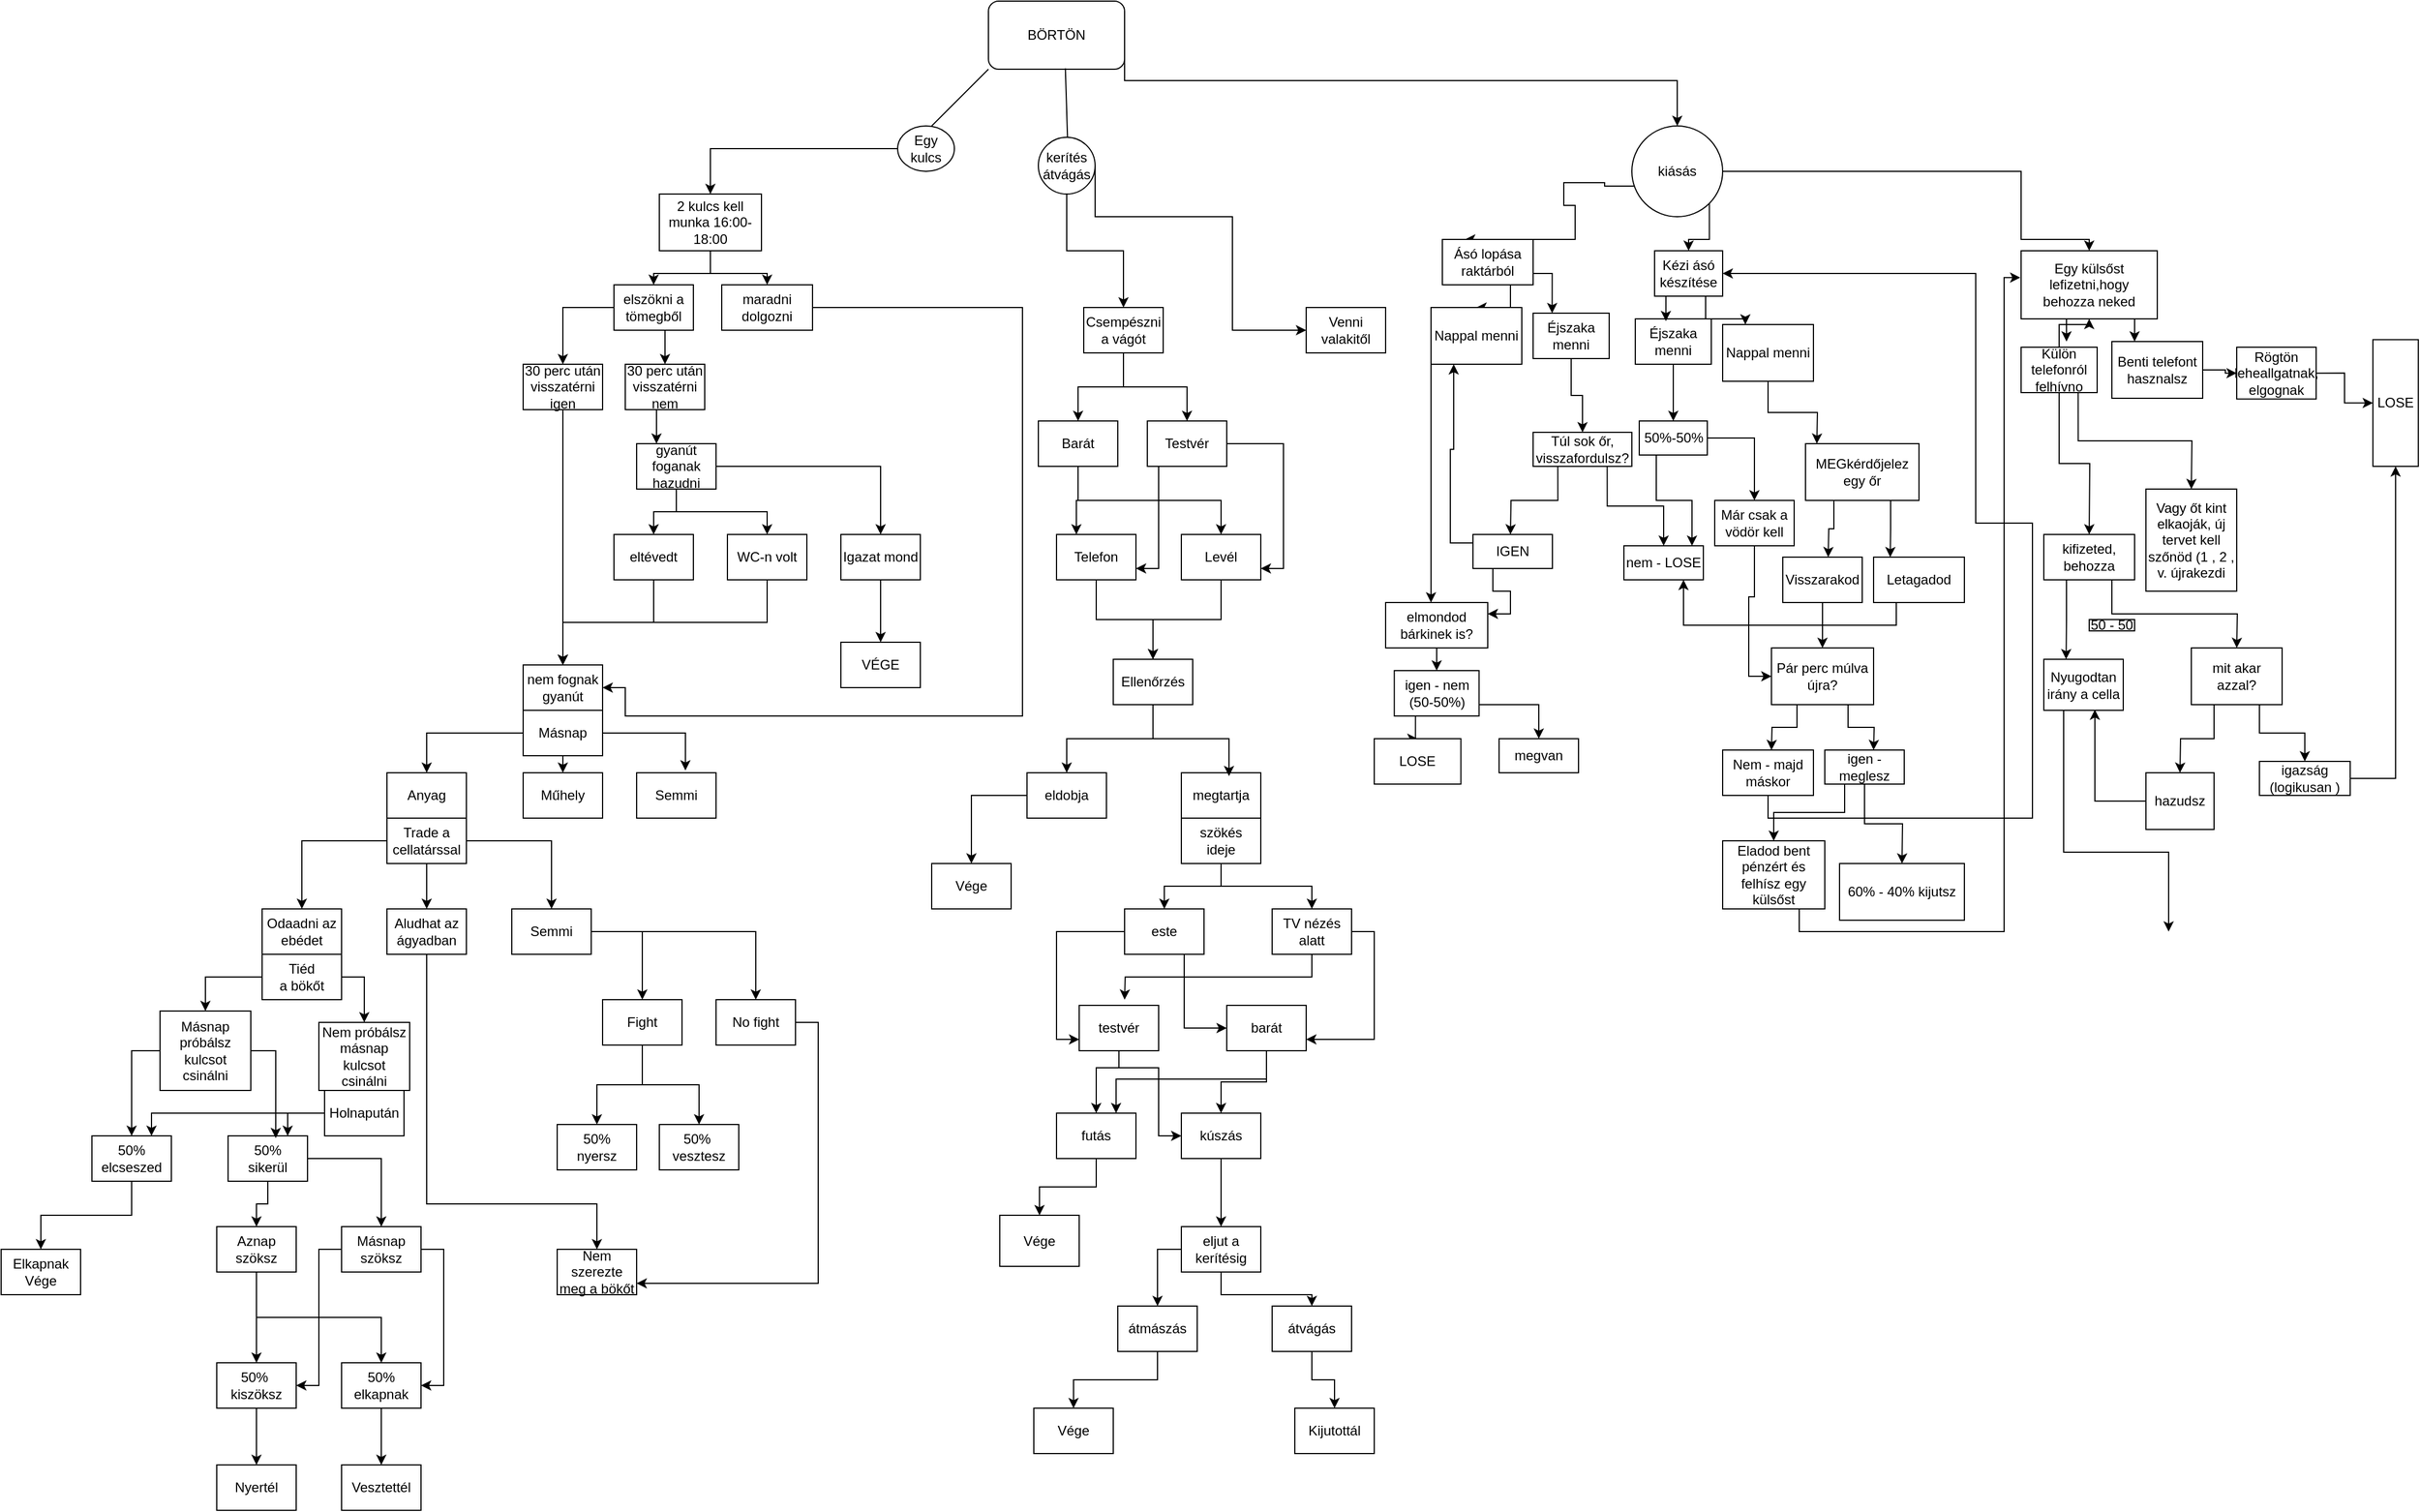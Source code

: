 <mxfile version="22.0.4" type="device">
  <diagram name="1 oldal" id="RMf6y5_obdOdZjIeBnyi">
    <mxGraphModel dx="2547" dy="707" grid="1" gridSize="10" guides="1" tooltips="1" connect="1" arrows="1" fold="1" page="1" pageScale="1" pageWidth="827" pageHeight="1169" math="0" shadow="0">
      <root>
        <mxCell id="0" />
        <mxCell id="1" parent="0" />
        <mxCell id="RZV11Bh1NO4c7f-Brt2T-11" style="edgeStyle=orthogonalEdgeStyle;rounded=0;orthogonalLoop=1;jettySize=auto;html=1;exitX=1;exitY=0.5;exitDx=0;exitDy=0;" edge="1" parent="1" target="un-u-f8fUQM7BjyOaJRZ-433">
          <mxGeometry relative="1" as="geometry">
            <mxPoint x="450" y="20" as="sourcePoint" />
            <mxPoint x="937.0" y="100.0" as="targetPoint" />
            <Array as="points">
              <mxPoint x="450" y="70" />
              <mxPoint x="937" y="70" />
            </Array>
          </mxGeometry>
        </mxCell>
        <mxCell id="un-u-f8fUQM7BjyOaJRZ-424" value="BÖRTÖN" style="rounded=1;whiteSpace=wrap;html=1;" parent="1" vertex="1">
          <mxGeometry x="330" width="120" height="60" as="geometry" />
        </mxCell>
        <mxCell id="un-u-f8fUQM7BjyOaJRZ-427" value="" style="endArrow=none;html=1;rounded=0;" parent="1" edge="1">
          <mxGeometry width="50" height="50" relative="1" as="geometry">
            <mxPoint x="280" y="110" as="sourcePoint" />
            <mxPoint x="330" y="60" as="targetPoint" />
          </mxGeometry>
        </mxCell>
        <mxCell id="ne0dGpzM1XJQtN-Q94vP-27" style="edgeStyle=orthogonalEdgeStyle;rounded=0;orthogonalLoop=1;jettySize=auto;html=1;exitX=0;exitY=0.5;exitDx=0;exitDy=0;entryX=0.5;entryY=0;entryDx=0;entryDy=0;" parent="1" source="un-u-f8fUQM7BjyOaJRZ-428" target="5e80ykowDUrw1KKTI-oJ-1" edge="1">
          <mxGeometry relative="1" as="geometry" />
        </mxCell>
        <mxCell id="un-u-f8fUQM7BjyOaJRZ-428" value="Egy kulcs" style="ellipse;whiteSpace=wrap;html=1;" parent="1" vertex="1">
          <mxGeometry x="250" y="110" width="50" height="40" as="geometry" />
        </mxCell>
        <mxCell id="un-u-f8fUQM7BjyOaJRZ-429" value="" style="endArrow=none;html=1;rounded=0;entryX=0.565;entryY=0.987;entryDx=0;entryDy=0;entryPerimeter=0;" parent="1" target="un-u-f8fUQM7BjyOaJRZ-424" edge="1">
          <mxGeometry width="50" height="50" relative="1" as="geometry">
            <mxPoint x="400" y="130" as="sourcePoint" />
            <mxPoint x="400" y="100" as="targetPoint" />
          </mxGeometry>
        </mxCell>
        <mxCell id="ne0dGpzM1XJQtN-Q94vP-72" style="edgeStyle=orthogonalEdgeStyle;rounded=0;orthogonalLoop=1;jettySize=auto;html=1;exitX=0.5;exitY=1;exitDx=0;exitDy=0;entryX=0.5;entryY=0;entryDx=0;entryDy=0;" parent="1" source="un-u-f8fUQM7BjyOaJRZ-431" target="ne0dGpzM1XJQtN-Q94vP-51" edge="1">
          <mxGeometry relative="1" as="geometry" />
        </mxCell>
        <mxCell id="ne0dGpzM1XJQtN-Q94vP-73" style="edgeStyle=orthogonalEdgeStyle;rounded=0;orthogonalLoop=1;jettySize=auto;html=1;exitX=1;exitY=0.5;exitDx=0;exitDy=0;" parent="1" source="un-u-f8fUQM7BjyOaJRZ-431" target="ne0dGpzM1XJQtN-Q94vP-50" edge="1">
          <mxGeometry relative="1" as="geometry">
            <Array as="points">
              <mxPoint x="424" y="190" />
              <mxPoint x="545" y="190" />
            </Array>
          </mxGeometry>
        </mxCell>
        <mxCell id="un-u-f8fUQM7BjyOaJRZ-431" value="kerítés&lt;br&gt;átvágás" style="ellipse;whiteSpace=wrap;html=1;aspect=fixed;" parent="1" vertex="1">
          <mxGeometry x="374" y="120" width="50" height="50" as="geometry" />
        </mxCell>
        <mxCell id="RZV11Bh1NO4c7f-Brt2T-6" style="edgeStyle=orthogonalEdgeStyle;rounded=0;orthogonalLoop=1;jettySize=auto;html=1;exitX=0;exitY=1;exitDx=0;exitDy=0;entryX=0.25;entryY=0;entryDx=0;entryDy=0;" edge="1" parent="1" source="un-u-f8fUQM7BjyOaJRZ-433" target="RZV11Bh1NO4c7f-Brt2T-1">
          <mxGeometry relative="1" as="geometry">
            <mxPoint x="847" y="180" as="targetPoint" />
            <Array as="points">
              <mxPoint x="873" y="163" />
              <mxPoint x="873" y="160" />
              <mxPoint x="837" y="160" />
              <mxPoint x="837" y="180" />
              <mxPoint x="847" y="180" />
            </Array>
          </mxGeometry>
        </mxCell>
        <mxCell id="RZV11Bh1NO4c7f-Brt2T-7" style="edgeStyle=orthogonalEdgeStyle;rounded=0;orthogonalLoop=1;jettySize=auto;html=1;exitX=1;exitY=1;exitDx=0;exitDy=0;" edge="1" parent="1" source="un-u-f8fUQM7BjyOaJRZ-433" target="RZV11Bh1NO4c7f-Brt2T-4">
          <mxGeometry relative="1" as="geometry" />
        </mxCell>
        <mxCell id="RZV11Bh1NO4c7f-Brt2T-8" style="edgeStyle=orthogonalEdgeStyle;rounded=0;orthogonalLoop=1;jettySize=auto;html=1;exitX=1;exitY=0.5;exitDx=0;exitDy=0;entryX=0.5;entryY=0;entryDx=0;entryDy=0;" edge="1" parent="1" source="un-u-f8fUQM7BjyOaJRZ-433" target="RZV11Bh1NO4c7f-Brt2T-9">
          <mxGeometry relative="1" as="geometry">
            <mxPoint x="1127.0" y="210" as="targetPoint" />
            <Array as="points">
              <mxPoint x="1240" y="150" />
              <mxPoint x="1240" y="210" />
              <mxPoint x="1300" y="210" />
            </Array>
          </mxGeometry>
        </mxCell>
        <mxCell id="un-u-f8fUQM7BjyOaJRZ-433" value="kiásás" style="ellipse;whiteSpace=wrap;html=1;aspect=fixed;" parent="1" vertex="1">
          <mxGeometry x="897" y="110" width="80" height="80" as="geometry" />
        </mxCell>
        <mxCell id="un-u-f8fUQM7BjyOaJRZ-457" value="" style="edgeStyle=orthogonalEdgeStyle;rounded=0;orthogonalLoop=1;jettySize=auto;html=1;" parent="1" edge="1">
          <mxGeometry relative="1" as="geometry">
            <mxPoint x="790" y="750.0" as="sourcePoint" />
          </mxGeometry>
        </mxCell>
        <mxCell id="ne0dGpzM1XJQtN-Q94vP-7" style="edgeStyle=orthogonalEdgeStyle;rounded=0;orthogonalLoop=1;jettySize=auto;html=1;exitX=0.5;exitY=1;exitDx=0;exitDy=0;" parent="1" source="5e80ykowDUrw1KKTI-oJ-1" target="5e80ykowDUrw1KKTI-oJ-9" edge="1">
          <mxGeometry relative="1" as="geometry" />
        </mxCell>
        <mxCell id="ne0dGpzM1XJQtN-Q94vP-8" style="edgeStyle=orthogonalEdgeStyle;rounded=0;orthogonalLoop=1;jettySize=auto;html=1;exitX=0.5;exitY=1;exitDx=0;exitDy=0;entryX=0.5;entryY=0;entryDx=0;entryDy=0;" parent="1" source="5e80ykowDUrw1KKTI-oJ-1" target="5e80ykowDUrw1KKTI-oJ-7" edge="1">
          <mxGeometry relative="1" as="geometry" />
        </mxCell>
        <mxCell id="5e80ykowDUrw1KKTI-oJ-1" value="2 kulcs kell&lt;br&gt;munka 16:00-18:00" style="rounded=0;whiteSpace=wrap;html=1;" parent="1" vertex="1">
          <mxGeometry x="40" y="170" width="90" height="50" as="geometry" />
        </mxCell>
        <mxCell id="5e80ykowDUrw1KKTI-oJ-14" style="edgeStyle=orthogonalEdgeStyle;rounded=0;orthogonalLoop=1;jettySize=auto;html=1;exitX=0.5;exitY=1;exitDx=0;exitDy=0;entryX=0.5;entryY=0;entryDx=0;entryDy=0;" parent="1" source="5e80ykowDUrw1KKTI-oJ-7" target="5e80ykowDUrw1KKTI-oJ-12" edge="1">
          <mxGeometry relative="1" as="geometry" />
        </mxCell>
        <mxCell id="ne0dGpzM1XJQtN-Q94vP-6" style="edgeStyle=orthogonalEdgeStyle;rounded=0;orthogonalLoop=1;jettySize=auto;html=1;exitX=0;exitY=0.5;exitDx=0;exitDy=0;entryX=0.5;entryY=0;entryDx=0;entryDy=0;" parent="1" source="5e80ykowDUrw1KKTI-oJ-7" target="5e80ykowDUrw1KKTI-oJ-11" edge="1">
          <mxGeometry relative="1" as="geometry" />
        </mxCell>
        <mxCell id="5e80ykowDUrw1KKTI-oJ-7" value="elszökni a tömegből" style="rounded=0;whiteSpace=wrap;html=1;" parent="1" vertex="1">
          <mxGeometry y="250" width="70" height="40" as="geometry" />
        </mxCell>
        <mxCell id="ne0dGpzM1XJQtN-Q94vP-61" style="edgeStyle=orthogonalEdgeStyle;rounded=0;orthogonalLoop=1;jettySize=auto;html=1;exitX=1;exitY=0.5;exitDx=0;exitDy=0;entryX=1;entryY=0.5;entryDx=0;entryDy=0;" parent="1" source="5e80ykowDUrw1KKTI-oJ-9" target="5e80ykowDUrw1KKTI-oJ-15" edge="1">
          <mxGeometry relative="1" as="geometry">
            <Array as="points">
              <mxPoint x="360" y="270" />
              <mxPoint x="360" y="630" />
              <mxPoint x="10" y="630" />
              <mxPoint x="10" y="605" />
            </Array>
          </mxGeometry>
        </mxCell>
        <mxCell id="5e80ykowDUrw1KKTI-oJ-9" value="maradni dolgozni" style="rounded=0;whiteSpace=wrap;html=1;" parent="1" vertex="1">
          <mxGeometry x="95" y="250" width="80" height="40" as="geometry" />
        </mxCell>
        <mxCell id="5e80ykowDUrw1KKTI-oJ-17" style="edgeStyle=orthogonalEdgeStyle;rounded=0;orthogonalLoop=1;jettySize=auto;html=1;exitX=0.5;exitY=1;exitDx=0;exitDy=0;" parent="1" source="5e80ykowDUrw1KKTI-oJ-11" target="5e80ykowDUrw1KKTI-oJ-15" edge="1">
          <mxGeometry relative="1" as="geometry" />
        </mxCell>
        <mxCell id="5e80ykowDUrw1KKTI-oJ-11" value="30 perc után visszatérni&lt;br&gt;igen" style="rounded=0;whiteSpace=wrap;html=1;" parent="1" vertex="1">
          <mxGeometry x="-80" y="320" width="70" height="40" as="geometry" />
        </mxCell>
        <mxCell id="5e80ykowDUrw1KKTI-oJ-19" style="edgeStyle=orthogonalEdgeStyle;rounded=0;orthogonalLoop=1;jettySize=auto;html=1;exitX=0.5;exitY=1;exitDx=0;exitDy=0;entryX=0.25;entryY=0;entryDx=0;entryDy=0;" parent="1" source="5e80ykowDUrw1KKTI-oJ-12" target="5e80ykowDUrw1KKTI-oJ-18" edge="1">
          <mxGeometry relative="1" as="geometry" />
        </mxCell>
        <mxCell id="5e80ykowDUrw1KKTI-oJ-12" value="30 perc után visszatérni&lt;br&gt;nem" style="rounded=0;whiteSpace=wrap;html=1;" parent="1" vertex="1">
          <mxGeometry x="10" y="320" width="70" height="40" as="geometry" />
        </mxCell>
        <mxCell id="5e80ykowDUrw1KKTI-oJ-15" value="nem fognak gyanút" style="rounded=0;whiteSpace=wrap;html=1;" parent="1" vertex="1">
          <mxGeometry x="-80" y="585" width="70" height="40" as="geometry" />
        </mxCell>
        <mxCell id="5e80ykowDUrw1KKTI-oJ-21" style="edgeStyle=orthogonalEdgeStyle;rounded=0;orthogonalLoop=1;jettySize=auto;html=1;exitX=0.5;exitY=1;exitDx=0;exitDy=0;entryX=0.5;entryY=0;entryDx=0;entryDy=0;" parent="1" source="5e80ykowDUrw1KKTI-oJ-18" target="5e80ykowDUrw1KKTI-oJ-20" edge="1">
          <mxGeometry relative="1" as="geometry" />
        </mxCell>
        <mxCell id="5e80ykowDUrw1KKTI-oJ-23" style="edgeStyle=orthogonalEdgeStyle;rounded=0;orthogonalLoop=1;jettySize=auto;html=1;exitX=0.5;exitY=1;exitDx=0;exitDy=0;entryX=0.5;entryY=0;entryDx=0;entryDy=0;" parent="1" source="5e80ykowDUrw1KKTI-oJ-18" target="5e80ykowDUrw1KKTI-oJ-22" edge="1">
          <mxGeometry relative="1" as="geometry" />
        </mxCell>
        <mxCell id="ne0dGpzM1XJQtN-Q94vP-2" style="edgeStyle=orthogonalEdgeStyle;rounded=0;orthogonalLoop=1;jettySize=auto;html=1;exitX=1;exitY=0.5;exitDx=0;exitDy=0;" parent="1" source="5e80ykowDUrw1KKTI-oJ-18" target="ne0dGpzM1XJQtN-Q94vP-1" edge="1">
          <mxGeometry relative="1" as="geometry" />
        </mxCell>
        <mxCell id="5e80ykowDUrw1KKTI-oJ-18" value="gyanút foganak&lt;br&gt;hazudni" style="rounded=0;whiteSpace=wrap;html=1;" parent="1" vertex="1">
          <mxGeometry x="20" y="390" width="70" height="40" as="geometry" />
        </mxCell>
        <mxCell id="ne0dGpzM1XJQtN-Q94vP-9" style="edgeStyle=orthogonalEdgeStyle;rounded=0;orthogonalLoop=1;jettySize=auto;html=1;exitX=0.5;exitY=1;exitDx=0;exitDy=0;entryX=0.5;entryY=0;entryDx=0;entryDy=0;" parent="1" source="5e80ykowDUrw1KKTI-oJ-20" target="5e80ykowDUrw1KKTI-oJ-15" edge="1">
          <mxGeometry relative="1" as="geometry" />
        </mxCell>
        <mxCell id="5e80ykowDUrw1KKTI-oJ-20" value="eltévedt" style="rounded=0;whiteSpace=wrap;html=1;" parent="1" vertex="1">
          <mxGeometry y="470" width="70" height="40" as="geometry" />
        </mxCell>
        <mxCell id="ne0dGpzM1XJQtN-Q94vP-10" style="edgeStyle=orthogonalEdgeStyle;rounded=0;orthogonalLoop=1;jettySize=auto;html=1;exitX=0.5;exitY=1;exitDx=0;exitDy=0;entryX=0.5;entryY=0;entryDx=0;entryDy=0;" parent="1" source="5e80ykowDUrw1KKTI-oJ-22" target="5e80ykowDUrw1KKTI-oJ-15" edge="1">
          <mxGeometry relative="1" as="geometry" />
        </mxCell>
        <mxCell id="5e80ykowDUrw1KKTI-oJ-22" value="WC-n volt" style="rounded=0;whiteSpace=wrap;html=1;" parent="1" vertex="1">
          <mxGeometry x="100" y="470" width="70" height="40" as="geometry" />
        </mxCell>
        <mxCell id="ne0dGpzM1XJQtN-Q94vP-4" style="edgeStyle=orthogonalEdgeStyle;rounded=0;orthogonalLoop=1;jettySize=auto;html=1;exitX=0.5;exitY=1;exitDx=0;exitDy=0;entryX=0.5;entryY=0;entryDx=0;entryDy=0;" parent="1" source="ne0dGpzM1XJQtN-Q94vP-1" target="ne0dGpzM1XJQtN-Q94vP-3" edge="1">
          <mxGeometry relative="1" as="geometry" />
        </mxCell>
        <mxCell id="ne0dGpzM1XJQtN-Q94vP-1" value="Igazat mond" style="rounded=0;whiteSpace=wrap;html=1;" parent="1" vertex="1">
          <mxGeometry x="200" y="470" width="70" height="40" as="geometry" />
        </mxCell>
        <mxCell id="ne0dGpzM1XJQtN-Q94vP-3" value="VÉGE" style="rounded=0;whiteSpace=wrap;html=1;" parent="1" vertex="1">
          <mxGeometry x="200" y="565" width="70" height="40" as="geometry" />
        </mxCell>
        <mxCell id="ne0dGpzM1XJQtN-Q94vP-15" style="edgeStyle=orthogonalEdgeStyle;rounded=0;orthogonalLoop=1;jettySize=auto;html=1;exitX=0.5;exitY=1;exitDx=0;exitDy=0;entryX=0.5;entryY=0;entryDx=0;entryDy=0;" parent="1" source="ne0dGpzM1XJQtN-Q94vP-11" target="ne0dGpzM1XJQtN-Q94vP-13" edge="1">
          <mxGeometry relative="1" as="geometry" />
        </mxCell>
        <mxCell id="ne0dGpzM1XJQtN-Q94vP-17" style="edgeStyle=orthogonalEdgeStyle;rounded=0;orthogonalLoop=1;jettySize=auto;html=1;exitX=0;exitY=0.5;exitDx=0;exitDy=0;entryX=0.5;entryY=0;entryDx=0;entryDy=0;" parent="1" source="ne0dGpzM1XJQtN-Q94vP-11" target="ne0dGpzM1XJQtN-Q94vP-14" edge="1">
          <mxGeometry relative="1" as="geometry" />
        </mxCell>
        <mxCell id="ne0dGpzM1XJQtN-Q94vP-11" value="Másnap" style="rounded=0;whiteSpace=wrap;html=1;" parent="1" vertex="1">
          <mxGeometry x="-80" y="625" width="70" height="40" as="geometry" />
        </mxCell>
        <mxCell id="ne0dGpzM1XJQtN-Q94vP-12" value="Semmi" style="rounded=0;whiteSpace=wrap;html=1;" parent="1" vertex="1">
          <mxGeometry x="20" y="680" width="70" height="40" as="geometry" />
        </mxCell>
        <mxCell id="ne0dGpzM1XJQtN-Q94vP-13" value="Műhely" style="rounded=0;whiteSpace=wrap;html=1;" parent="1" vertex="1">
          <mxGeometry x="-80" y="680" width="70" height="40" as="geometry" />
        </mxCell>
        <mxCell id="ne0dGpzM1XJQtN-Q94vP-14" value="Anyag" style="rounded=0;whiteSpace=wrap;html=1;" parent="1" vertex="1">
          <mxGeometry x="-200" y="680" width="70" height="40" as="geometry" />
        </mxCell>
        <mxCell id="ne0dGpzM1XJQtN-Q94vP-18" style="edgeStyle=orthogonalEdgeStyle;rounded=0;orthogonalLoop=1;jettySize=auto;html=1;exitX=1;exitY=0.5;exitDx=0;exitDy=0;entryX=0.614;entryY=-0.05;entryDx=0;entryDy=0;entryPerimeter=0;" parent="1" source="ne0dGpzM1XJQtN-Q94vP-11" target="ne0dGpzM1XJQtN-Q94vP-12" edge="1">
          <mxGeometry relative="1" as="geometry" />
        </mxCell>
        <mxCell id="ne0dGpzM1XJQtN-Q94vP-23" style="edgeStyle=orthogonalEdgeStyle;rounded=0;orthogonalLoop=1;jettySize=auto;html=1;exitX=0;exitY=0.5;exitDx=0;exitDy=0;entryX=0.5;entryY=0;entryDx=0;entryDy=0;" parent="1" source="ne0dGpzM1XJQtN-Q94vP-19" target="ne0dGpzM1XJQtN-Q94vP-20" edge="1">
          <mxGeometry relative="1" as="geometry" />
        </mxCell>
        <mxCell id="ne0dGpzM1XJQtN-Q94vP-24" style="edgeStyle=orthogonalEdgeStyle;rounded=0;orthogonalLoop=1;jettySize=auto;html=1;exitX=1;exitY=0.5;exitDx=0;exitDy=0;entryX=0.5;entryY=0;entryDx=0;entryDy=0;" parent="1" source="ne0dGpzM1XJQtN-Q94vP-19" target="ne0dGpzM1XJQtN-Q94vP-22" edge="1">
          <mxGeometry relative="1" as="geometry" />
        </mxCell>
        <mxCell id="ne0dGpzM1XJQtN-Q94vP-25" style="edgeStyle=orthogonalEdgeStyle;rounded=0;orthogonalLoop=1;jettySize=auto;html=1;exitX=0.5;exitY=1;exitDx=0;exitDy=0;" parent="1" source="ne0dGpzM1XJQtN-Q94vP-19" target="ne0dGpzM1XJQtN-Q94vP-21" edge="1">
          <mxGeometry relative="1" as="geometry" />
        </mxCell>
        <mxCell id="ne0dGpzM1XJQtN-Q94vP-19" value="Trade a cellatárssal" style="rounded=0;whiteSpace=wrap;html=1;" parent="1" vertex="1">
          <mxGeometry x="-200" y="720" width="70" height="40" as="geometry" />
        </mxCell>
        <mxCell id="ne0dGpzM1XJQtN-Q94vP-20" value="Odaadni az ebédet" style="rounded=0;whiteSpace=wrap;html=1;" parent="1" vertex="1">
          <mxGeometry x="-310" y="800" width="70" height="40" as="geometry" />
        </mxCell>
        <mxCell id="ne0dGpzM1XJQtN-Q94vP-66" style="edgeStyle=orthogonalEdgeStyle;rounded=0;orthogonalLoop=1;jettySize=auto;html=1;exitX=0.5;exitY=1;exitDx=0;exitDy=0;" parent="1" source="ne0dGpzM1XJQtN-Q94vP-21" target="ne0dGpzM1XJQtN-Q94vP-54" edge="1">
          <mxGeometry relative="1" as="geometry">
            <Array as="points">
              <mxPoint x="-165" y="1060" />
              <mxPoint x="-15" y="1060" />
            </Array>
          </mxGeometry>
        </mxCell>
        <mxCell id="ne0dGpzM1XJQtN-Q94vP-21" value="Aludhat az ágyadban" style="rounded=0;whiteSpace=wrap;html=1;" parent="1" vertex="1">
          <mxGeometry x="-200" y="800" width="70" height="40" as="geometry" />
        </mxCell>
        <mxCell id="ne0dGpzM1XJQtN-Q94vP-62" style="edgeStyle=orthogonalEdgeStyle;rounded=0;orthogonalLoop=1;jettySize=auto;html=1;exitX=1;exitY=0.5;exitDx=0;exitDy=0;entryX=0.5;entryY=0;entryDx=0;entryDy=0;" parent="1" source="ne0dGpzM1XJQtN-Q94vP-22" target="ne0dGpzM1XJQtN-Q94vP-58" edge="1">
          <mxGeometry relative="1" as="geometry" />
        </mxCell>
        <mxCell id="ne0dGpzM1XJQtN-Q94vP-63" style="edgeStyle=orthogonalEdgeStyle;rounded=0;orthogonalLoop=1;jettySize=auto;html=1;exitX=1;exitY=0.5;exitDx=0;exitDy=0;entryX=0.5;entryY=0;entryDx=0;entryDy=0;" parent="1" source="ne0dGpzM1XJQtN-Q94vP-22" target="ne0dGpzM1XJQtN-Q94vP-57" edge="1">
          <mxGeometry relative="1" as="geometry" />
        </mxCell>
        <mxCell id="ne0dGpzM1XJQtN-Q94vP-22" value="Semmi" style="rounded=0;whiteSpace=wrap;html=1;" parent="1" vertex="1">
          <mxGeometry x="-90" y="800" width="70" height="40" as="geometry" />
        </mxCell>
        <mxCell id="ne0dGpzM1XJQtN-Q94vP-30" style="edgeStyle=orthogonalEdgeStyle;rounded=0;orthogonalLoop=1;jettySize=auto;html=1;exitX=0;exitY=0.5;exitDx=0;exitDy=0;entryX=0.5;entryY=0;entryDx=0;entryDy=0;" parent="1" source="ne0dGpzM1XJQtN-Q94vP-26" target="ne0dGpzM1XJQtN-Q94vP-28" edge="1">
          <mxGeometry relative="1" as="geometry" />
        </mxCell>
        <mxCell id="ne0dGpzM1XJQtN-Q94vP-31" style="edgeStyle=orthogonalEdgeStyle;rounded=0;orthogonalLoop=1;jettySize=auto;html=1;exitX=1;exitY=0.5;exitDx=0;exitDy=0;" parent="1" source="ne0dGpzM1XJQtN-Q94vP-26" target="ne0dGpzM1XJQtN-Q94vP-29" edge="1">
          <mxGeometry relative="1" as="geometry" />
        </mxCell>
        <mxCell id="ne0dGpzM1XJQtN-Q94vP-26" value="Tiéd&lt;br&gt;a bökőt" style="rounded=0;whiteSpace=wrap;html=1;" parent="1" vertex="1">
          <mxGeometry x="-310" y="840" width="70" height="40" as="geometry" />
        </mxCell>
        <mxCell id="ne0dGpzM1XJQtN-Q94vP-38" style="edgeStyle=orthogonalEdgeStyle;rounded=0;orthogonalLoop=1;jettySize=auto;html=1;exitX=0;exitY=0.5;exitDx=0;exitDy=0;entryX=0.5;entryY=0;entryDx=0;entryDy=0;" parent="1" source="ne0dGpzM1XJQtN-Q94vP-28" target="ne0dGpzM1XJQtN-Q94vP-37" edge="1">
          <mxGeometry relative="1" as="geometry" />
        </mxCell>
        <mxCell id="ne0dGpzM1XJQtN-Q94vP-28" value="Másnap próbálsz kulcsot csinálni" style="rounded=0;whiteSpace=wrap;html=1;" parent="1" vertex="1">
          <mxGeometry x="-400" y="890" width="80" height="70" as="geometry" />
        </mxCell>
        <mxCell id="ne0dGpzM1XJQtN-Q94vP-29" value="Nem próbálsz másnap kulcsot csinálni" style="rounded=0;whiteSpace=wrap;html=1;" parent="1" vertex="1">
          <mxGeometry x="-260" y="900" width="80" height="60" as="geometry" />
        </mxCell>
        <mxCell id="ne0dGpzM1XJQtN-Q94vP-32" value="Nyertél" style="rounded=0;whiteSpace=wrap;html=1;" parent="1" vertex="1">
          <mxGeometry x="-350" y="1290" width="70" height="40" as="geometry" />
        </mxCell>
        <mxCell id="ne0dGpzM1XJQtN-Q94vP-60" style="edgeStyle=orthogonalEdgeStyle;rounded=0;orthogonalLoop=1;jettySize=auto;html=1;exitX=0.5;exitY=1;exitDx=0;exitDy=0;" parent="1" source="ne0dGpzM1XJQtN-Q94vP-33" target="ne0dGpzM1XJQtN-Q94vP-59" edge="1">
          <mxGeometry relative="1" as="geometry" />
        </mxCell>
        <mxCell id="ne0dGpzM1XJQtN-Q94vP-33" value="50%&lt;br&gt;elkapnak" style="rounded=0;whiteSpace=wrap;html=1;" parent="1" vertex="1">
          <mxGeometry x="-240" y="1200" width="70" height="40" as="geometry" />
        </mxCell>
        <mxCell id="ne0dGpzM1XJQtN-Q94vP-49" style="edgeStyle=orthogonalEdgeStyle;rounded=0;orthogonalLoop=1;jettySize=auto;html=1;exitX=0.5;exitY=1;exitDx=0;exitDy=0;entryX=0.5;entryY=0;entryDx=0;entryDy=0;" parent="1" source="ne0dGpzM1XJQtN-Q94vP-34" target="ne0dGpzM1XJQtN-Q94vP-32" edge="1">
          <mxGeometry relative="1" as="geometry" />
        </mxCell>
        <mxCell id="ne0dGpzM1XJQtN-Q94vP-34" value="50%&amp;nbsp;&lt;br&gt;kiszöksz" style="rounded=0;whiteSpace=wrap;html=1;" parent="1" vertex="1">
          <mxGeometry x="-350" y="1200" width="70" height="40" as="geometry" />
        </mxCell>
        <mxCell id="ne0dGpzM1XJQtN-Q94vP-47" style="edgeStyle=orthogonalEdgeStyle;rounded=0;orthogonalLoop=1;jettySize=auto;html=1;exitX=1;exitY=0.5;exitDx=0;exitDy=0;entryX=1;entryY=0.5;entryDx=0;entryDy=0;" parent="1" source="ne0dGpzM1XJQtN-Q94vP-35" target="ne0dGpzM1XJQtN-Q94vP-33" edge="1">
          <mxGeometry relative="1" as="geometry" />
        </mxCell>
        <mxCell id="ne0dGpzM1XJQtN-Q94vP-48" style="edgeStyle=orthogonalEdgeStyle;rounded=0;orthogonalLoop=1;jettySize=auto;html=1;exitX=0;exitY=0.5;exitDx=0;exitDy=0;entryX=1;entryY=0.5;entryDx=0;entryDy=0;" parent="1" source="ne0dGpzM1XJQtN-Q94vP-35" target="ne0dGpzM1XJQtN-Q94vP-34" edge="1">
          <mxGeometry relative="1" as="geometry" />
        </mxCell>
        <mxCell id="ne0dGpzM1XJQtN-Q94vP-35" value="Másnap szöksz" style="rounded=0;whiteSpace=wrap;html=1;" parent="1" vertex="1">
          <mxGeometry x="-240" y="1080" width="70" height="40" as="geometry" />
        </mxCell>
        <mxCell id="ne0dGpzM1XJQtN-Q94vP-41" style="edgeStyle=orthogonalEdgeStyle;rounded=0;orthogonalLoop=1;jettySize=auto;html=1;exitX=0.5;exitY=1;exitDx=0;exitDy=0;entryX=0.5;entryY=0;entryDx=0;entryDy=0;" parent="1" source="ne0dGpzM1XJQtN-Q94vP-36" target="ne0dGpzM1XJQtN-Q94vP-40" edge="1">
          <mxGeometry relative="1" as="geometry" />
        </mxCell>
        <mxCell id="ne0dGpzM1XJQtN-Q94vP-42" style="edgeStyle=orthogonalEdgeStyle;rounded=0;orthogonalLoop=1;jettySize=auto;html=1;exitX=1;exitY=0.5;exitDx=0;exitDy=0;entryX=0.5;entryY=0;entryDx=0;entryDy=0;" parent="1" source="ne0dGpzM1XJQtN-Q94vP-36" target="ne0dGpzM1XJQtN-Q94vP-35" edge="1">
          <mxGeometry relative="1" as="geometry" />
        </mxCell>
        <mxCell id="ne0dGpzM1XJQtN-Q94vP-36" value="50% &lt;br&gt;sikerül" style="rounded=0;whiteSpace=wrap;html=1;" parent="1" vertex="1">
          <mxGeometry x="-340" y="1000" width="70" height="40" as="geometry" />
        </mxCell>
        <mxCell id="ne0dGpzM1XJQtN-Q94vP-71" style="edgeStyle=orthogonalEdgeStyle;rounded=0;orthogonalLoop=1;jettySize=auto;html=1;exitX=0.5;exitY=1;exitDx=0;exitDy=0;entryX=0.5;entryY=0;entryDx=0;entryDy=0;" parent="1" source="ne0dGpzM1XJQtN-Q94vP-37" target="ne0dGpzM1XJQtN-Q94vP-52" edge="1">
          <mxGeometry relative="1" as="geometry" />
        </mxCell>
        <mxCell id="ne0dGpzM1XJQtN-Q94vP-37" value="50% elcseszed" style="rounded=0;whiteSpace=wrap;html=1;" parent="1" vertex="1">
          <mxGeometry x="-460" y="1000" width="70" height="40" as="geometry" />
        </mxCell>
        <mxCell id="ne0dGpzM1XJQtN-Q94vP-39" style="edgeStyle=orthogonalEdgeStyle;rounded=0;orthogonalLoop=1;jettySize=auto;html=1;exitX=1;exitY=0.5;exitDx=0;exitDy=0;entryX=0.6;entryY=0.05;entryDx=0;entryDy=0;entryPerimeter=0;" parent="1" source="ne0dGpzM1XJQtN-Q94vP-28" target="ne0dGpzM1XJQtN-Q94vP-36" edge="1">
          <mxGeometry relative="1" as="geometry" />
        </mxCell>
        <mxCell id="ne0dGpzM1XJQtN-Q94vP-43" style="edgeStyle=orthogonalEdgeStyle;rounded=0;orthogonalLoop=1;jettySize=auto;html=1;exitX=0.5;exitY=1;exitDx=0;exitDy=0;entryX=0.5;entryY=0;entryDx=0;entryDy=0;" parent="1" source="ne0dGpzM1XJQtN-Q94vP-40" target="ne0dGpzM1XJQtN-Q94vP-34" edge="1">
          <mxGeometry relative="1" as="geometry" />
        </mxCell>
        <mxCell id="ne0dGpzM1XJQtN-Q94vP-46" style="edgeStyle=orthogonalEdgeStyle;rounded=0;orthogonalLoop=1;jettySize=auto;html=1;exitX=0.5;exitY=1;exitDx=0;exitDy=0;entryX=0.5;entryY=0;entryDx=0;entryDy=0;" parent="1" source="ne0dGpzM1XJQtN-Q94vP-40" target="ne0dGpzM1XJQtN-Q94vP-33" edge="1">
          <mxGeometry relative="1" as="geometry" />
        </mxCell>
        <mxCell id="ne0dGpzM1XJQtN-Q94vP-40" value="Aznap szöksz" style="rounded=0;whiteSpace=wrap;html=1;" parent="1" vertex="1">
          <mxGeometry x="-350" y="1080" width="70" height="40" as="geometry" />
        </mxCell>
        <mxCell id="ne0dGpzM1XJQtN-Q94vP-50" value="Venni valakitől" style="rounded=0;whiteSpace=wrap;html=1;" parent="1" vertex="1">
          <mxGeometry x="610" y="270" width="70" height="40" as="geometry" />
        </mxCell>
        <mxCell id="ne0dGpzM1XJQtN-Q94vP-90" style="edgeStyle=orthogonalEdgeStyle;rounded=0;orthogonalLoop=1;jettySize=auto;html=1;exitX=0.5;exitY=1;exitDx=0;exitDy=0;entryX=0.5;entryY=0;entryDx=0;entryDy=0;" parent="1" source="ne0dGpzM1XJQtN-Q94vP-51" target="ne0dGpzM1XJQtN-Q94vP-88" edge="1">
          <mxGeometry relative="1" as="geometry" />
        </mxCell>
        <mxCell id="ne0dGpzM1XJQtN-Q94vP-91" style="edgeStyle=orthogonalEdgeStyle;rounded=0;orthogonalLoop=1;jettySize=auto;html=1;exitX=0.5;exitY=1;exitDx=0;exitDy=0;entryX=0.5;entryY=0;entryDx=0;entryDy=0;" parent="1" source="ne0dGpzM1XJQtN-Q94vP-51" target="ne0dGpzM1XJQtN-Q94vP-87" edge="1">
          <mxGeometry relative="1" as="geometry" />
        </mxCell>
        <mxCell id="ne0dGpzM1XJQtN-Q94vP-51" value="Csempészni a vágót" style="rounded=0;whiteSpace=wrap;html=1;" parent="1" vertex="1">
          <mxGeometry x="414" y="270" width="70" height="40" as="geometry" />
        </mxCell>
        <mxCell id="ne0dGpzM1XJQtN-Q94vP-52" value="Elkapnak&lt;br&gt;Vége" style="rounded=0;whiteSpace=wrap;html=1;" parent="1" vertex="1">
          <mxGeometry x="-540" y="1100" width="70" height="40" as="geometry" />
        </mxCell>
        <mxCell id="ne0dGpzM1XJQtN-Q94vP-68" style="edgeStyle=orthogonalEdgeStyle;rounded=0;orthogonalLoop=1;jettySize=auto;html=1;exitX=0;exitY=0.5;exitDx=0;exitDy=0;entryX=0.75;entryY=0;entryDx=0;entryDy=0;" parent="1" source="ne0dGpzM1XJQtN-Q94vP-53" target="ne0dGpzM1XJQtN-Q94vP-37" edge="1">
          <mxGeometry relative="1" as="geometry" />
        </mxCell>
        <mxCell id="ne0dGpzM1XJQtN-Q94vP-70" style="edgeStyle=orthogonalEdgeStyle;rounded=0;orthogonalLoop=1;jettySize=auto;html=1;exitX=0;exitY=0.5;exitDx=0;exitDy=0;entryX=0.75;entryY=0;entryDx=0;entryDy=0;" parent="1" source="ne0dGpzM1XJQtN-Q94vP-53" target="ne0dGpzM1XJQtN-Q94vP-36" edge="1">
          <mxGeometry relative="1" as="geometry" />
        </mxCell>
        <mxCell id="ne0dGpzM1XJQtN-Q94vP-53" value="Holnapután" style="rounded=0;whiteSpace=wrap;html=1;" parent="1" vertex="1">
          <mxGeometry x="-255" y="960" width="70" height="40" as="geometry" />
        </mxCell>
        <mxCell id="ne0dGpzM1XJQtN-Q94vP-54" value="Nem szerezte meg a bökőt" style="rounded=0;whiteSpace=wrap;html=1;" parent="1" vertex="1">
          <mxGeometry x="-50" y="1100" width="70" height="40" as="geometry" />
        </mxCell>
        <mxCell id="ne0dGpzM1XJQtN-Q94vP-55" value="50%&amp;nbsp;&lt;br&gt;vesztesz" style="rounded=0;whiteSpace=wrap;html=1;" parent="1" vertex="1">
          <mxGeometry x="40" y="990" width="70" height="40" as="geometry" />
        </mxCell>
        <mxCell id="ne0dGpzM1XJQtN-Q94vP-56" value="50%&lt;br&gt;nyersz" style="rounded=0;whiteSpace=wrap;html=1;" parent="1" vertex="1">
          <mxGeometry x="-50" y="990" width="70" height="40" as="geometry" />
        </mxCell>
        <mxCell id="ne0dGpzM1XJQtN-Q94vP-67" style="edgeStyle=orthogonalEdgeStyle;rounded=0;orthogonalLoop=1;jettySize=auto;html=1;exitX=1;exitY=0.5;exitDx=0;exitDy=0;entryX=1;entryY=0.75;entryDx=0;entryDy=0;" parent="1" source="ne0dGpzM1XJQtN-Q94vP-57" target="ne0dGpzM1XJQtN-Q94vP-54" edge="1">
          <mxGeometry relative="1" as="geometry" />
        </mxCell>
        <mxCell id="ne0dGpzM1XJQtN-Q94vP-57" value="No fight" style="rounded=0;whiteSpace=wrap;html=1;" parent="1" vertex="1">
          <mxGeometry x="90" y="880" width="70" height="40" as="geometry" />
        </mxCell>
        <mxCell id="ne0dGpzM1XJQtN-Q94vP-64" style="edgeStyle=orthogonalEdgeStyle;rounded=0;orthogonalLoop=1;jettySize=auto;html=1;exitX=0.5;exitY=1;exitDx=0;exitDy=0;entryX=0.5;entryY=0;entryDx=0;entryDy=0;" parent="1" source="ne0dGpzM1XJQtN-Q94vP-58" target="ne0dGpzM1XJQtN-Q94vP-56" edge="1">
          <mxGeometry relative="1" as="geometry" />
        </mxCell>
        <mxCell id="ne0dGpzM1XJQtN-Q94vP-65" style="edgeStyle=orthogonalEdgeStyle;rounded=0;orthogonalLoop=1;jettySize=auto;html=1;exitX=0.5;exitY=1;exitDx=0;exitDy=0;" parent="1" source="ne0dGpzM1XJQtN-Q94vP-58" target="ne0dGpzM1XJQtN-Q94vP-55" edge="1">
          <mxGeometry relative="1" as="geometry" />
        </mxCell>
        <mxCell id="ne0dGpzM1XJQtN-Q94vP-58" value="Fight" style="rounded=0;whiteSpace=wrap;html=1;" parent="1" vertex="1">
          <mxGeometry x="-10" y="880" width="70" height="40" as="geometry" />
        </mxCell>
        <mxCell id="ne0dGpzM1XJQtN-Q94vP-59" value="Vesztettél" style="rounded=0;whiteSpace=wrap;html=1;" parent="1" vertex="1">
          <mxGeometry x="-240" y="1290" width="70" height="40" as="geometry" />
        </mxCell>
        <mxCell id="ne0dGpzM1XJQtN-Q94vP-69" style="edgeStyle=orthogonalEdgeStyle;rounded=0;orthogonalLoop=1;jettySize=auto;html=1;exitX=0.5;exitY=1;exitDx=0;exitDy=0;" parent="1" source="ne0dGpzM1XJQtN-Q94vP-53" target="ne0dGpzM1XJQtN-Q94vP-53" edge="1">
          <mxGeometry relative="1" as="geometry" />
        </mxCell>
        <mxCell id="ne0dGpzM1XJQtN-Q94vP-113" style="edgeStyle=orthogonalEdgeStyle;rounded=0;orthogonalLoop=1;jettySize=auto;html=1;exitX=0.5;exitY=1;exitDx=0;exitDy=0;entryX=0.5;entryY=0;entryDx=0;entryDy=0;" parent="1" source="ne0dGpzM1XJQtN-Q94vP-74" target="ne0dGpzM1XJQtN-Q94vP-75" edge="1">
          <mxGeometry relative="1" as="geometry" />
        </mxCell>
        <mxCell id="ne0dGpzM1XJQtN-Q94vP-116" style="edgeStyle=orthogonalEdgeStyle;rounded=0;orthogonalLoop=1;jettySize=auto;html=1;exitX=0.5;exitY=1;exitDx=0;exitDy=0;entryX=0.75;entryY=0;entryDx=0;entryDy=0;" parent="1" source="ne0dGpzM1XJQtN-Q94vP-74" target="ne0dGpzM1XJQtN-Q94vP-76" edge="1">
          <mxGeometry relative="1" as="geometry">
            <Array as="points">
              <mxPoint x="575" y="950" />
              <mxPoint x="443" y="950" />
            </Array>
          </mxGeometry>
        </mxCell>
        <mxCell id="ne0dGpzM1XJQtN-Q94vP-74" value="barát" style="rounded=0;whiteSpace=wrap;html=1;" parent="1" vertex="1">
          <mxGeometry x="540" y="885" width="70" height="40" as="geometry" />
        </mxCell>
        <mxCell id="ne0dGpzM1XJQtN-Q94vP-120" style="edgeStyle=orthogonalEdgeStyle;rounded=0;orthogonalLoop=1;jettySize=auto;html=1;exitX=0.5;exitY=1;exitDx=0;exitDy=0;entryX=0.5;entryY=0;entryDx=0;entryDy=0;" parent="1" source="ne0dGpzM1XJQtN-Q94vP-75" target="ne0dGpzM1XJQtN-Q94vP-117" edge="1">
          <mxGeometry relative="1" as="geometry" />
        </mxCell>
        <mxCell id="ne0dGpzM1XJQtN-Q94vP-75" value="kúszás" style="rounded=0;whiteSpace=wrap;html=1;" parent="1" vertex="1">
          <mxGeometry x="500" y="980" width="70" height="40" as="geometry" />
        </mxCell>
        <mxCell id="ne0dGpzM1XJQtN-Q94vP-119" style="edgeStyle=orthogonalEdgeStyle;rounded=0;orthogonalLoop=1;jettySize=auto;html=1;exitX=0.5;exitY=1;exitDx=0;exitDy=0;entryX=0.5;entryY=0;entryDx=0;entryDy=0;" parent="1" source="ne0dGpzM1XJQtN-Q94vP-76" target="ne0dGpzM1XJQtN-Q94vP-118" edge="1">
          <mxGeometry relative="1" as="geometry" />
        </mxCell>
        <mxCell id="ne0dGpzM1XJQtN-Q94vP-76" value="futás" style="rounded=0;whiteSpace=wrap;html=1;" parent="1" vertex="1">
          <mxGeometry x="390" y="980" width="70" height="40" as="geometry" />
        </mxCell>
        <mxCell id="ne0dGpzM1XJQtN-Q94vP-114" style="edgeStyle=orthogonalEdgeStyle;rounded=0;orthogonalLoop=1;jettySize=auto;html=1;exitX=0.5;exitY=1;exitDx=0;exitDy=0;entryX=0;entryY=0.5;entryDx=0;entryDy=0;" parent="1" source="ne0dGpzM1XJQtN-Q94vP-77" target="ne0dGpzM1XJQtN-Q94vP-75" edge="1">
          <mxGeometry relative="1" as="geometry">
            <Array as="points">
              <mxPoint x="445" y="940" />
              <mxPoint x="480" y="940" />
              <mxPoint x="480" y="1000" />
            </Array>
          </mxGeometry>
        </mxCell>
        <mxCell id="ne0dGpzM1XJQtN-Q94vP-115" style="edgeStyle=orthogonalEdgeStyle;rounded=0;orthogonalLoop=1;jettySize=auto;html=1;exitX=0.5;exitY=1;exitDx=0;exitDy=0;entryX=0.5;entryY=0;entryDx=0;entryDy=0;" parent="1" source="ne0dGpzM1XJQtN-Q94vP-77" target="ne0dGpzM1XJQtN-Q94vP-76" edge="1">
          <mxGeometry relative="1" as="geometry">
            <Array as="points">
              <mxPoint x="445" y="940" />
              <mxPoint x="425" y="940" />
            </Array>
          </mxGeometry>
        </mxCell>
        <mxCell id="ne0dGpzM1XJQtN-Q94vP-77" value="testvér" style="rounded=0;whiteSpace=wrap;html=1;" parent="1" vertex="1">
          <mxGeometry x="410" y="885" width="70" height="40" as="geometry" />
        </mxCell>
        <mxCell id="ne0dGpzM1XJQtN-Q94vP-102" style="edgeStyle=orthogonalEdgeStyle;rounded=0;orthogonalLoop=1;jettySize=auto;html=1;exitX=0.5;exitY=1;exitDx=0;exitDy=0;entryX=0.5;entryY=0;entryDx=0;entryDy=0;" parent="1" source="ne0dGpzM1XJQtN-Q94vP-78" target="ne0dGpzM1XJQtN-Q94vP-80" edge="1">
          <mxGeometry relative="1" as="geometry" />
        </mxCell>
        <mxCell id="ne0dGpzM1XJQtN-Q94vP-103" style="edgeStyle=orthogonalEdgeStyle;rounded=0;orthogonalLoop=1;jettySize=auto;html=1;exitX=0.5;exitY=1;exitDx=0;exitDy=0;entryX=0.5;entryY=0;entryDx=0;entryDy=0;" parent="1" source="ne0dGpzM1XJQtN-Q94vP-78" target="ne0dGpzM1XJQtN-Q94vP-79" edge="1">
          <mxGeometry relative="1" as="geometry">
            <Array as="points">
              <mxPoint x="535" y="780" />
              <mxPoint x="615" y="780" />
            </Array>
          </mxGeometry>
        </mxCell>
        <mxCell id="ne0dGpzM1XJQtN-Q94vP-78" value="szökés&lt;br&gt;ideje" style="rounded=0;whiteSpace=wrap;html=1;" parent="1" vertex="1">
          <mxGeometry x="500" y="720" width="70" height="40" as="geometry" />
        </mxCell>
        <mxCell id="ne0dGpzM1XJQtN-Q94vP-110" style="edgeStyle=orthogonalEdgeStyle;rounded=0;orthogonalLoop=1;jettySize=auto;html=1;exitX=1;exitY=0.5;exitDx=0;exitDy=0;entryX=1;entryY=0.75;entryDx=0;entryDy=0;" parent="1" source="ne0dGpzM1XJQtN-Q94vP-79" target="ne0dGpzM1XJQtN-Q94vP-74" edge="1">
          <mxGeometry relative="1" as="geometry" />
        </mxCell>
        <mxCell id="ne0dGpzM1XJQtN-Q94vP-111" style="edgeStyle=orthogonalEdgeStyle;rounded=0;orthogonalLoop=1;jettySize=auto;html=1;exitX=0.5;exitY=1;exitDx=0;exitDy=0;" parent="1" source="ne0dGpzM1XJQtN-Q94vP-79" edge="1">
          <mxGeometry relative="1" as="geometry">
            <mxPoint x="450" y="880" as="targetPoint" />
          </mxGeometry>
        </mxCell>
        <mxCell id="ne0dGpzM1XJQtN-Q94vP-79" value="TV nézés alatt" style="rounded=0;whiteSpace=wrap;html=1;" parent="1" vertex="1">
          <mxGeometry x="580" y="800" width="70" height="40" as="geometry" />
        </mxCell>
        <mxCell id="ne0dGpzM1XJQtN-Q94vP-109" style="edgeStyle=orthogonalEdgeStyle;rounded=0;orthogonalLoop=1;jettySize=auto;html=1;exitX=0;exitY=0.5;exitDx=0;exitDy=0;entryX=0;entryY=0.75;entryDx=0;entryDy=0;" parent="1" source="ne0dGpzM1XJQtN-Q94vP-80" target="ne0dGpzM1XJQtN-Q94vP-77" edge="1">
          <mxGeometry relative="1" as="geometry" />
        </mxCell>
        <mxCell id="ne0dGpzM1XJQtN-Q94vP-112" style="edgeStyle=orthogonalEdgeStyle;rounded=0;orthogonalLoop=1;jettySize=auto;html=1;exitX=0.75;exitY=1;exitDx=0;exitDy=0;entryX=0;entryY=0.5;entryDx=0;entryDy=0;" parent="1" source="ne0dGpzM1XJQtN-Q94vP-80" target="ne0dGpzM1XJQtN-Q94vP-74" edge="1">
          <mxGeometry relative="1" as="geometry" />
        </mxCell>
        <mxCell id="ne0dGpzM1XJQtN-Q94vP-80" value="este" style="rounded=0;whiteSpace=wrap;html=1;" parent="1" vertex="1">
          <mxGeometry x="450" y="800" width="70" height="40" as="geometry" />
        </mxCell>
        <mxCell id="ne0dGpzM1XJQtN-Q94vP-81" value="Vége" style="rounded=0;whiteSpace=wrap;html=1;" parent="1" vertex="1">
          <mxGeometry x="280" y="760" width="70" height="40" as="geometry" />
        </mxCell>
        <mxCell id="ne0dGpzM1XJQtN-Q94vP-82" value="megtartja" style="rounded=0;whiteSpace=wrap;html=1;" parent="1" vertex="1">
          <mxGeometry x="500" y="680" width="70" height="40" as="geometry" />
        </mxCell>
        <mxCell id="ne0dGpzM1XJQtN-Q94vP-101" style="edgeStyle=orthogonalEdgeStyle;rounded=0;orthogonalLoop=1;jettySize=auto;html=1;exitX=0;exitY=0.5;exitDx=0;exitDy=0;entryX=0.5;entryY=0;entryDx=0;entryDy=0;" parent="1" source="ne0dGpzM1XJQtN-Q94vP-83" target="ne0dGpzM1XJQtN-Q94vP-81" edge="1">
          <mxGeometry relative="1" as="geometry" />
        </mxCell>
        <mxCell id="ne0dGpzM1XJQtN-Q94vP-83" value="eldobja" style="rounded=0;whiteSpace=wrap;html=1;" parent="1" vertex="1">
          <mxGeometry x="364" y="680" width="70" height="40" as="geometry" />
        </mxCell>
        <mxCell id="ne0dGpzM1XJQtN-Q94vP-99" style="edgeStyle=orthogonalEdgeStyle;rounded=0;orthogonalLoop=1;jettySize=auto;html=1;exitX=0.5;exitY=1;exitDx=0;exitDy=0;entryX=0.5;entryY=0;entryDx=0;entryDy=0;" parent="1" source="ne0dGpzM1XJQtN-Q94vP-84" target="ne0dGpzM1XJQtN-Q94vP-83" edge="1">
          <mxGeometry relative="1" as="geometry" />
        </mxCell>
        <mxCell id="ne0dGpzM1XJQtN-Q94vP-84" value="Ellenőrzés" style="rounded=0;whiteSpace=wrap;html=1;" parent="1" vertex="1">
          <mxGeometry x="440" y="580" width="70" height="40" as="geometry" />
        </mxCell>
        <mxCell id="ne0dGpzM1XJQtN-Q94vP-97" style="edgeStyle=orthogonalEdgeStyle;rounded=0;orthogonalLoop=1;jettySize=auto;html=1;exitX=0.5;exitY=1;exitDx=0;exitDy=0;entryX=0.5;entryY=0;entryDx=0;entryDy=0;" parent="1" source="ne0dGpzM1XJQtN-Q94vP-85" target="ne0dGpzM1XJQtN-Q94vP-84" edge="1">
          <mxGeometry relative="1" as="geometry" />
        </mxCell>
        <mxCell id="ne0dGpzM1XJQtN-Q94vP-85" value="Levél" style="rounded=0;whiteSpace=wrap;html=1;" parent="1" vertex="1">
          <mxGeometry x="500" y="470" width="70" height="40" as="geometry" />
        </mxCell>
        <mxCell id="ne0dGpzM1XJQtN-Q94vP-96" style="edgeStyle=orthogonalEdgeStyle;rounded=0;orthogonalLoop=1;jettySize=auto;html=1;exitX=0.5;exitY=1;exitDx=0;exitDy=0;entryX=0.5;entryY=0;entryDx=0;entryDy=0;" parent="1" source="ne0dGpzM1XJQtN-Q94vP-86" target="ne0dGpzM1XJQtN-Q94vP-84" edge="1">
          <mxGeometry relative="1" as="geometry" />
        </mxCell>
        <mxCell id="ne0dGpzM1XJQtN-Q94vP-86" value="Telefon" style="rounded=0;whiteSpace=wrap;html=1;" parent="1" vertex="1">
          <mxGeometry x="390" y="470" width="70" height="40" as="geometry" />
        </mxCell>
        <mxCell id="ne0dGpzM1XJQtN-Q94vP-94" style="edgeStyle=orthogonalEdgeStyle;rounded=0;orthogonalLoop=1;jettySize=auto;html=1;exitX=0.5;exitY=1;exitDx=0;exitDy=0;entryX=1;entryY=0.75;entryDx=0;entryDy=0;" parent="1" source="ne0dGpzM1XJQtN-Q94vP-87" target="ne0dGpzM1XJQtN-Q94vP-86" edge="1">
          <mxGeometry relative="1" as="geometry">
            <Array as="points">
              <mxPoint x="480" y="410" />
              <mxPoint x="480" y="500" />
            </Array>
          </mxGeometry>
        </mxCell>
        <mxCell id="ne0dGpzM1XJQtN-Q94vP-95" style="edgeStyle=orthogonalEdgeStyle;rounded=0;orthogonalLoop=1;jettySize=auto;html=1;exitX=1;exitY=0.5;exitDx=0;exitDy=0;entryX=1;entryY=0.75;entryDx=0;entryDy=0;" parent="1" source="ne0dGpzM1XJQtN-Q94vP-87" target="ne0dGpzM1XJQtN-Q94vP-85" edge="1">
          <mxGeometry relative="1" as="geometry" />
        </mxCell>
        <mxCell id="ne0dGpzM1XJQtN-Q94vP-87" value="Testvér" style="rounded=0;whiteSpace=wrap;html=1;" parent="1" vertex="1">
          <mxGeometry x="470" y="370" width="70" height="40" as="geometry" />
        </mxCell>
        <mxCell id="ne0dGpzM1XJQtN-Q94vP-92" style="edgeStyle=orthogonalEdgeStyle;rounded=0;orthogonalLoop=1;jettySize=auto;html=1;exitX=0.5;exitY=1;exitDx=0;exitDy=0;entryX=0.5;entryY=0;entryDx=0;entryDy=0;" parent="1" source="ne0dGpzM1XJQtN-Q94vP-88" target="ne0dGpzM1XJQtN-Q94vP-85" edge="1">
          <mxGeometry relative="1" as="geometry" />
        </mxCell>
        <mxCell id="ne0dGpzM1XJQtN-Q94vP-93" style="edgeStyle=orthogonalEdgeStyle;rounded=0;orthogonalLoop=1;jettySize=auto;html=1;exitX=0.5;exitY=1;exitDx=0;exitDy=0;entryX=0.25;entryY=0;entryDx=0;entryDy=0;" parent="1" source="ne0dGpzM1XJQtN-Q94vP-88" target="ne0dGpzM1XJQtN-Q94vP-86" edge="1">
          <mxGeometry relative="1" as="geometry" />
        </mxCell>
        <mxCell id="ne0dGpzM1XJQtN-Q94vP-88" value="Barát" style="rounded=0;whiteSpace=wrap;html=1;" parent="1" vertex="1">
          <mxGeometry x="374" y="370" width="70" height="40" as="geometry" />
        </mxCell>
        <mxCell id="ne0dGpzM1XJQtN-Q94vP-100" style="edgeStyle=orthogonalEdgeStyle;rounded=0;orthogonalLoop=1;jettySize=auto;html=1;exitX=0.5;exitY=1;exitDx=0;exitDy=0;entryX=0.6;entryY=0.075;entryDx=0;entryDy=0;entryPerimeter=0;" parent="1" source="ne0dGpzM1XJQtN-Q94vP-84" target="ne0dGpzM1XJQtN-Q94vP-82" edge="1">
          <mxGeometry relative="1" as="geometry" />
        </mxCell>
        <mxCell id="ne0dGpzM1XJQtN-Q94vP-123" style="edgeStyle=orthogonalEdgeStyle;rounded=0;orthogonalLoop=1;jettySize=auto;html=1;exitX=0.5;exitY=1;exitDx=0;exitDy=0;entryX=0.5;entryY=0;entryDx=0;entryDy=0;" parent="1" source="ne0dGpzM1XJQtN-Q94vP-117" target="ne0dGpzM1XJQtN-Q94vP-121" edge="1">
          <mxGeometry relative="1" as="geometry">
            <Array as="points">
              <mxPoint x="535" y="1140" />
              <mxPoint x="615" y="1140" />
            </Array>
          </mxGeometry>
        </mxCell>
        <mxCell id="ne0dGpzM1XJQtN-Q94vP-127" style="edgeStyle=orthogonalEdgeStyle;rounded=0;orthogonalLoop=1;jettySize=auto;html=1;exitX=0;exitY=0.5;exitDx=0;exitDy=0;entryX=0.5;entryY=0;entryDx=0;entryDy=0;" parent="1" source="ne0dGpzM1XJQtN-Q94vP-117" target="ne0dGpzM1XJQtN-Q94vP-122" edge="1">
          <mxGeometry relative="1" as="geometry" />
        </mxCell>
        <mxCell id="ne0dGpzM1XJQtN-Q94vP-117" value="eljut a kerítésig" style="rounded=0;whiteSpace=wrap;html=1;" parent="1" vertex="1">
          <mxGeometry x="500" y="1080" width="70" height="40" as="geometry" />
        </mxCell>
        <mxCell id="ne0dGpzM1XJQtN-Q94vP-118" value="Vége" style="rounded=0;whiteSpace=wrap;html=1;" parent="1" vertex="1">
          <mxGeometry x="340" y="1070" width="70" height="45" as="geometry" />
        </mxCell>
        <mxCell id="ne0dGpzM1XJQtN-Q94vP-131" style="edgeStyle=orthogonalEdgeStyle;rounded=0;orthogonalLoop=1;jettySize=auto;html=1;exitX=0.5;exitY=1;exitDx=0;exitDy=0;" parent="1" source="ne0dGpzM1XJQtN-Q94vP-121" target="ne0dGpzM1XJQtN-Q94vP-128" edge="1">
          <mxGeometry relative="1" as="geometry" />
        </mxCell>
        <mxCell id="ne0dGpzM1XJQtN-Q94vP-121" value="átvágás" style="rounded=0;whiteSpace=wrap;html=1;" parent="1" vertex="1">
          <mxGeometry x="580" y="1150" width="70" height="40" as="geometry" />
        </mxCell>
        <mxCell id="ne0dGpzM1XJQtN-Q94vP-130" style="edgeStyle=orthogonalEdgeStyle;rounded=0;orthogonalLoop=1;jettySize=auto;html=1;exitX=0.5;exitY=1;exitDx=0;exitDy=0;" parent="1" source="ne0dGpzM1XJQtN-Q94vP-122" target="ne0dGpzM1XJQtN-Q94vP-129" edge="1">
          <mxGeometry relative="1" as="geometry" />
        </mxCell>
        <mxCell id="ne0dGpzM1XJQtN-Q94vP-122" value="átmászás" style="rounded=0;whiteSpace=wrap;html=1;" parent="1" vertex="1">
          <mxGeometry x="444" y="1150" width="70" height="40" as="geometry" />
        </mxCell>
        <mxCell id="ne0dGpzM1XJQtN-Q94vP-128" value="Kijutottál" style="rounded=0;whiteSpace=wrap;html=1;" parent="1" vertex="1">
          <mxGeometry x="600" y="1240" width="70" height="40" as="geometry" />
        </mxCell>
        <mxCell id="ne0dGpzM1XJQtN-Q94vP-129" value="Vége" style="rounded=0;whiteSpace=wrap;html=1;" parent="1" vertex="1">
          <mxGeometry x="370" y="1240" width="70" height="40" as="geometry" />
        </mxCell>
        <mxCell id="RZV11Bh1NO4c7f-Brt2T-37" style="edgeStyle=orthogonalEdgeStyle;rounded=0;orthogonalLoop=1;jettySize=auto;html=1;exitX=0.75;exitY=1;exitDx=0;exitDy=0;" edge="1" parent="1" source="RZV11Bh1NO4c7f-Brt2T-1" target="RZV11Bh1NO4c7f-Brt2T-32">
          <mxGeometry relative="1" as="geometry" />
        </mxCell>
        <mxCell id="RZV11Bh1NO4c7f-Brt2T-38" style="edgeStyle=orthogonalEdgeStyle;rounded=0;orthogonalLoop=1;jettySize=auto;html=1;exitX=1;exitY=0.75;exitDx=0;exitDy=0;entryX=0.25;entryY=0;entryDx=0;entryDy=0;" edge="1" parent="1" source="RZV11Bh1NO4c7f-Brt2T-1" target="RZV11Bh1NO4c7f-Brt2T-17">
          <mxGeometry relative="1" as="geometry" />
        </mxCell>
        <mxCell id="RZV11Bh1NO4c7f-Brt2T-1" value="Ásó lopása raktárból" style="rounded=0;whiteSpace=wrap;html=1;" vertex="1" parent="1">
          <mxGeometry x="730" y="210" width="80" height="40" as="geometry" />
        </mxCell>
        <mxCell id="RZV11Bh1NO4c7f-Brt2T-40" style="edgeStyle=orthogonalEdgeStyle;rounded=0;orthogonalLoop=1;jettySize=auto;html=1;exitX=0.75;exitY=1;exitDx=0;exitDy=0;entryX=0.25;entryY=0;entryDx=0;entryDy=0;" edge="1" parent="1" source="RZV11Bh1NO4c7f-Brt2T-4" target="RZV11Bh1NO4c7f-Brt2T-31">
          <mxGeometry relative="1" as="geometry" />
        </mxCell>
        <mxCell id="RZV11Bh1NO4c7f-Brt2T-4" value="Kézi ásó készítése" style="rounded=0;whiteSpace=wrap;html=1;" vertex="1" parent="1">
          <mxGeometry x="917" y="220" width="60" height="40" as="geometry" />
        </mxCell>
        <mxCell id="RZV11Bh1NO4c7f-Brt2T-41" style="edgeStyle=orthogonalEdgeStyle;rounded=0;orthogonalLoop=1;jettySize=auto;html=1;exitX=0.75;exitY=1;exitDx=0;exitDy=0;entryX=0.25;entryY=0;entryDx=0;entryDy=0;" edge="1" parent="1" source="RZV11Bh1NO4c7f-Brt2T-9" target="RZV11Bh1NO4c7f-Brt2T-18">
          <mxGeometry relative="1" as="geometry" />
        </mxCell>
        <mxCell id="RZV11Bh1NO4c7f-Brt2T-42" style="edgeStyle=orthogonalEdgeStyle;rounded=0;orthogonalLoop=1;jettySize=auto;html=1;exitX=0.25;exitY=1;exitDx=0;exitDy=0;" edge="1" parent="1" source="RZV11Bh1NO4c7f-Brt2T-9">
          <mxGeometry relative="1" as="geometry">
            <mxPoint x="1280" y="300" as="targetPoint" />
          </mxGeometry>
        </mxCell>
        <mxCell id="RZV11Bh1NO4c7f-Brt2T-9" value="Egy külsőst lefizetni,hogy behozza neked" style="rounded=0;whiteSpace=wrap;html=1;" vertex="1" parent="1">
          <mxGeometry x="1240" y="220" width="120" height="60" as="geometry" />
        </mxCell>
        <mxCell id="RZV11Bh1NO4c7f-Brt2T-45" style="edgeStyle=orthogonalEdgeStyle;rounded=0;orthogonalLoop=1;jettySize=auto;html=1;exitX=0.5;exitY=1;exitDx=0;exitDy=0;" edge="1" parent="1" source="RZV11Bh1NO4c7f-Brt2T-17" target="RZV11Bh1NO4c7f-Brt2T-46">
          <mxGeometry relative="1" as="geometry">
            <mxPoint x="844" y="360" as="targetPoint" />
          </mxGeometry>
        </mxCell>
        <mxCell id="RZV11Bh1NO4c7f-Brt2T-17" value="Éjszaka menni" style="rounded=0;whiteSpace=wrap;html=1;" vertex="1" parent="1">
          <mxGeometry x="810" y="275" width="67" height="40" as="geometry" />
        </mxCell>
        <mxCell id="RZV11Bh1NO4c7f-Brt2T-98" style="edgeStyle=orthogonalEdgeStyle;rounded=0;orthogonalLoop=1;jettySize=auto;html=1;exitX=1;exitY=0.5;exitDx=0;exitDy=0;" edge="1" parent="1" source="RZV11Bh1NO4c7f-Brt2T-18" target="RZV11Bh1NO4c7f-Brt2T-99">
          <mxGeometry relative="1" as="geometry">
            <mxPoint x="1430" y="325.667" as="targetPoint" />
          </mxGeometry>
        </mxCell>
        <mxCell id="RZV11Bh1NO4c7f-Brt2T-18" value="Benti telefont hasznalsz" style="rounded=0;whiteSpace=wrap;html=1;" vertex="1" parent="1">
          <mxGeometry x="1320" y="300" width="80" height="50" as="geometry" />
        </mxCell>
        <mxCell id="RZV11Bh1NO4c7f-Brt2T-63" style="edgeStyle=orthogonalEdgeStyle;rounded=0;orthogonalLoop=1;jettySize=auto;html=1;exitX=0.5;exitY=1;exitDx=0;exitDy=0;" edge="1" parent="1" source="RZV11Bh1NO4c7f-Brt2T-31">
          <mxGeometry relative="1" as="geometry">
            <mxPoint x="1060" y="390" as="targetPoint" />
          </mxGeometry>
        </mxCell>
        <mxCell id="RZV11Bh1NO4c7f-Brt2T-31" value="Nappal menni" style="rounded=0;whiteSpace=wrap;html=1;" vertex="1" parent="1">
          <mxGeometry x="977" y="285" width="80" height="50" as="geometry" />
        </mxCell>
        <mxCell id="RZV11Bh1NO4c7f-Brt2T-52" style="edgeStyle=orthogonalEdgeStyle;rounded=0;orthogonalLoop=1;jettySize=auto;html=1;exitX=0;exitY=1;exitDx=0;exitDy=0;" edge="1" parent="1" source="RZV11Bh1NO4c7f-Brt2T-32">
          <mxGeometry relative="1" as="geometry">
            <mxPoint x="720" y="530" as="targetPoint" />
          </mxGeometry>
        </mxCell>
        <mxCell id="RZV11Bh1NO4c7f-Brt2T-32" value="Nappal menni" style="rounded=0;whiteSpace=wrap;html=1;" vertex="1" parent="1">
          <mxGeometry x="720" y="270" width="80" height="50" as="geometry" />
        </mxCell>
        <mxCell id="RZV11Bh1NO4c7f-Brt2T-62" style="edgeStyle=orthogonalEdgeStyle;rounded=0;orthogonalLoop=1;jettySize=auto;html=1;exitX=0.5;exitY=1;exitDx=0;exitDy=0;entryX=0.5;entryY=0;entryDx=0;entryDy=0;" edge="1" parent="1" source="RZV11Bh1NO4c7f-Brt2T-34" target="RZV11Bh1NO4c7f-Brt2T-61">
          <mxGeometry relative="1" as="geometry" />
        </mxCell>
        <mxCell id="RZV11Bh1NO4c7f-Brt2T-34" value="Éjszaka menni" style="rounded=0;whiteSpace=wrap;html=1;" vertex="1" parent="1">
          <mxGeometry x="900" y="280" width="67" height="40" as="geometry" />
        </mxCell>
        <mxCell id="RZV11Bh1NO4c7f-Brt2T-44" value="" style="edgeStyle=orthogonalEdgeStyle;rounded=0;orthogonalLoop=1;jettySize=auto;html=1;" edge="1" parent="1" source="RZV11Bh1NO4c7f-Brt2T-35" target="RZV11Bh1NO4c7f-Brt2T-9">
          <mxGeometry relative="1" as="geometry" />
        </mxCell>
        <mxCell id="RZV11Bh1NO4c7f-Brt2T-102" style="edgeStyle=orthogonalEdgeStyle;rounded=0;orthogonalLoop=1;jettySize=auto;html=1;exitX=0.5;exitY=1;exitDx=0;exitDy=0;" edge="1" parent="1" source="RZV11Bh1NO4c7f-Brt2T-35">
          <mxGeometry relative="1" as="geometry">
            <mxPoint x="1300" y="470" as="targetPoint" />
          </mxGeometry>
        </mxCell>
        <mxCell id="RZV11Bh1NO4c7f-Brt2T-103" style="edgeStyle=orthogonalEdgeStyle;rounded=0;orthogonalLoop=1;jettySize=auto;html=1;exitX=0.75;exitY=1;exitDx=0;exitDy=0;" edge="1" parent="1" source="RZV11Bh1NO4c7f-Brt2T-35">
          <mxGeometry relative="1" as="geometry">
            <mxPoint x="1390" y="430" as="targetPoint" />
          </mxGeometry>
        </mxCell>
        <mxCell id="RZV11Bh1NO4c7f-Brt2T-35" value="Külön telefonról felhívno" style="rounded=0;whiteSpace=wrap;html=1;" vertex="1" parent="1">
          <mxGeometry x="1240" y="305" width="67" height="40" as="geometry" />
        </mxCell>
        <mxCell id="RZV11Bh1NO4c7f-Brt2T-39" style="edgeStyle=orthogonalEdgeStyle;rounded=0;orthogonalLoop=1;jettySize=auto;html=1;exitX=0.25;exitY=1;exitDx=0;exitDy=0;entryX=0.403;entryY=0.05;entryDx=0;entryDy=0;entryPerimeter=0;" edge="1" parent="1" source="RZV11Bh1NO4c7f-Brt2T-4" target="RZV11Bh1NO4c7f-Brt2T-34">
          <mxGeometry relative="1" as="geometry" />
        </mxCell>
        <mxCell id="RZV11Bh1NO4c7f-Brt2T-47" style="edgeStyle=orthogonalEdgeStyle;rounded=0;orthogonalLoop=1;jettySize=auto;html=1;exitX=0.25;exitY=1;exitDx=0;exitDy=0;" edge="1" parent="1" source="RZV11Bh1NO4c7f-Brt2T-46">
          <mxGeometry relative="1" as="geometry">
            <mxPoint x="790" y="470" as="targetPoint" />
          </mxGeometry>
        </mxCell>
        <mxCell id="RZV11Bh1NO4c7f-Brt2T-48" style="edgeStyle=orthogonalEdgeStyle;rounded=0;orthogonalLoop=1;jettySize=auto;html=1;exitX=0.75;exitY=1;exitDx=0;exitDy=0;" edge="1" parent="1" source="RZV11Bh1NO4c7f-Brt2T-46" target="RZV11Bh1NO4c7f-Brt2T-49">
          <mxGeometry relative="1" as="geometry">
            <mxPoint x="900" y="480" as="targetPoint" />
          </mxGeometry>
        </mxCell>
        <mxCell id="RZV11Bh1NO4c7f-Brt2T-46" value="Túl sok őr, visszafordulsz?" style="rounded=0;whiteSpace=wrap;html=1;" vertex="1" parent="1">
          <mxGeometry x="810" y="380" width="87" height="30" as="geometry" />
        </mxCell>
        <mxCell id="RZV11Bh1NO4c7f-Brt2T-49" value="nem - LOSE" style="rounded=0;whiteSpace=wrap;html=1;" vertex="1" parent="1">
          <mxGeometry x="890" y="480" width="70" height="30" as="geometry" />
        </mxCell>
        <mxCell id="RZV11Bh1NO4c7f-Brt2T-51" style="edgeStyle=orthogonalEdgeStyle;rounded=0;orthogonalLoop=1;jettySize=auto;html=1;exitX=0;exitY=0.25;exitDx=0;exitDy=0;entryX=0.25;entryY=1;entryDx=0;entryDy=0;" edge="1" parent="1" source="RZV11Bh1NO4c7f-Brt2T-50" target="RZV11Bh1NO4c7f-Brt2T-32">
          <mxGeometry relative="1" as="geometry" />
        </mxCell>
        <mxCell id="RZV11Bh1NO4c7f-Brt2T-72" style="edgeStyle=orthogonalEdgeStyle;rounded=0;orthogonalLoop=1;jettySize=auto;html=1;exitX=0.25;exitY=1;exitDx=0;exitDy=0;entryX=1;entryY=0.25;entryDx=0;entryDy=0;" edge="1" parent="1" source="RZV11Bh1NO4c7f-Brt2T-50" target="RZV11Bh1NO4c7f-Brt2T-53">
          <mxGeometry relative="1" as="geometry" />
        </mxCell>
        <mxCell id="RZV11Bh1NO4c7f-Brt2T-50" value="IGEN" style="rounded=0;whiteSpace=wrap;html=1;" vertex="1" parent="1">
          <mxGeometry x="757" y="470" width="70" height="30" as="geometry" />
        </mxCell>
        <mxCell id="RZV11Bh1NO4c7f-Brt2T-55" style="edgeStyle=orthogonalEdgeStyle;rounded=0;orthogonalLoop=1;jettySize=auto;html=1;exitX=0.5;exitY=1;exitDx=0;exitDy=0;" edge="1" parent="1" source="RZV11Bh1NO4c7f-Brt2T-53" target="RZV11Bh1NO4c7f-Brt2T-56">
          <mxGeometry relative="1" as="geometry">
            <mxPoint x="724.667" y="590.0" as="targetPoint" />
          </mxGeometry>
        </mxCell>
        <mxCell id="RZV11Bh1NO4c7f-Brt2T-53" value="elmondod bárkinek is?" style="rounded=0;whiteSpace=wrap;html=1;" vertex="1" parent="1">
          <mxGeometry x="680" y="530" width="90" height="40" as="geometry" />
        </mxCell>
        <mxCell id="RZV11Bh1NO4c7f-Brt2T-57" value="&lt;div&gt;&lt;br&gt;&lt;/div&gt;" style="edgeStyle=orthogonalEdgeStyle;rounded=0;orthogonalLoop=1;jettySize=auto;html=1;exitX=0.25;exitY=1;exitDx=0;exitDy=0;" edge="1" parent="1" source="RZV11Bh1NO4c7f-Brt2T-56" target="RZV11Bh1NO4c7f-Brt2T-58">
          <mxGeometry relative="1" as="geometry">
            <mxPoint x="706.333" y="650" as="targetPoint" />
          </mxGeometry>
        </mxCell>
        <mxCell id="RZV11Bh1NO4c7f-Brt2T-60" style="edgeStyle=orthogonalEdgeStyle;rounded=0;orthogonalLoop=1;jettySize=auto;html=1;exitX=1;exitY=0.75;exitDx=0;exitDy=0;entryX=0.5;entryY=0;entryDx=0;entryDy=0;" edge="1" parent="1" source="RZV11Bh1NO4c7f-Brt2T-56" target="RZV11Bh1NO4c7f-Brt2T-59">
          <mxGeometry relative="1" as="geometry" />
        </mxCell>
        <mxCell id="RZV11Bh1NO4c7f-Brt2T-56" value="igen - nem (50-50%)" style="rounded=0;whiteSpace=wrap;html=1;" vertex="1" parent="1">
          <mxGeometry x="687.66" y="590" width="74.67" height="40" as="geometry" />
        </mxCell>
        <mxCell id="RZV11Bh1NO4c7f-Brt2T-58" value="LOSE" style="rounded=0;whiteSpace=wrap;html=1;" vertex="1" parent="1">
          <mxGeometry x="670" y="650" width="76.33" height="40" as="geometry" />
        </mxCell>
        <mxCell id="RZV11Bh1NO4c7f-Brt2T-59" value="megvan" style="rounded=0;whiteSpace=wrap;html=1;" vertex="1" parent="1">
          <mxGeometry x="780" y="650" width="70" height="30" as="geometry" />
        </mxCell>
        <mxCell id="RZV11Bh1NO4c7f-Brt2T-65" style="edgeStyle=orthogonalEdgeStyle;rounded=0;orthogonalLoop=1;jettySize=auto;html=1;exitX=1;exitY=0.5;exitDx=0;exitDy=0;" edge="1" parent="1" source="RZV11Bh1NO4c7f-Brt2T-61" target="RZV11Bh1NO4c7f-Brt2T-66">
          <mxGeometry relative="1" as="geometry">
            <mxPoint x="990" y="460.0" as="targetPoint" />
          </mxGeometry>
        </mxCell>
        <mxCell id="RZV11Bh1NO4c7f-Brt2T-61" value="50%-50%" style="rounded=0;whiteSpace=wrap;html=1;" vertex="1" parent="1">
          <mxGeometry x="903.5" y="370" width="60" height="30" as="geometry" />
        </mxCell>
        <mxCell id="RZV11Bh1NO4c7f-Brt2T-64" style="edgeStyle=orthogonalEdgeStyle;rounded=0;orthogonalLoop=1;jettySize=auto;html=1;exitX=0.25;exitY=1;exitDx=0;exitDy=0;entryX=0.857;entryY=0;entryDx=0;entryDy=0;entryPerimeter=0;" edge="1" parent="1" source="RZV11Bh1NO4c7f-Brt2T-61" target="RZV11Bh1NO4c7f-Brt2T-49">
          <mxGeometry relative="1" as="geometry">
            <mxPoint x="950" y="470" as="targetPoint" />
          </mxGeometry>
        </mxCell>
        <mxCell id="RZV11Bh1NO4c7f-Brt2T-89" style="edgeStyle=orthogonalEdgeStyle;rounded=0;orthogonalLoop=1;jettySize=auto;html=1;exitX=0.5;exitY=1;exitDx=0;exitDy=0;entryX=0;entryY=0.5;entryDx=0;entryDy=0;" edge="1" parent="1" source="RZV11Bh1NO4c7f-Brt2T-66" target="RZV11Bh1NO4c7f-Brt2T-78">
          <mxGeometry relative="1" as="geometry" />
        </mxCell>
        <mxCell id="RZV11Bh1NO4c7f-Brt2T-66" value="Már csak a vödör kell" style="rounded=0;whiteSpace=wrap;html=1;" vertex="1" parent="1">
          <mxGeometry x="970" y="440" width="70" height="40" as="geometry" />
        </mxCell>
        <mxCell id="RZV11Bh1NO4c7f-Brt2T-69" style="edgeStyle=orthogonalEdgeStyle;rounded=0;orthogonalLoop=1;jettySize=auto;html=1;exitX=0.25;exitY=1;exitDx=0;exitDy=0;" edge="1" parent="1" source="RZV11Bh1NO4c7f-Brt2T-67">
          <mxGeometry relative="1" as="geometry">
            <mxPoint x="1070" y="490.0" as="targetPoint" />
          </mxGeometry>
        </mxCell>
        <mxCell id="RZV11Bh1NO4c7f-Brt2T-70" style="edgeStyle=orthogonalEdgeStyle;rounded=0;orthogonalLoop=1;jettySize=auto;html=1;exitX=0.75;exitY=1;exitDx=0;exitDy=0;" edge="1" parent="1" source="RZV11Bh1NO4c7f-Brt2T-67">
          <mxGeometry relative="1" as="geometry">
            <mxPoint x="1124.667" y="490.0" as="targetPoint" />
          </mxGeometry>
        </mxCell>
        <mxCell id="RZV11Bh1NO4c7f-Brt2T-67" value="MEGkérdőjelez egy őr" style="rounded=0;whiteSpace=wrap;html=1;" vertex="1" parent="1">
          <mxGeometry x="1050" y="390" width="100" height="50" as="geometry" />
        </mxCell>
        <mxCell id="RZV11Bh1NO4c7f-Brt2T-77" style="edgeStyle=orthogonalEdgeStyle;rounded=0;orthogonalLoop=1;jettySize=auto;html=1;exitX=0.5;exitY=1;exitDx=0;exitDy=0;" edge="1" parent="1" source="RZV11Bh1NO4c7f-Brt2T-74">
          <mxGeometry relative="1" as="geometry">
            <mxPoint x="1064.952" y="570" as="targetPoint" />
          </mxGeometry>
        </mxCell>
        <mxCell id="RZV11Bh1NO4c7f-Brt2T-74" value="Visszarakod" style="rounded=0;whiteSpace=wrap;html=1;" vertex="1" parent="1">
          <mxGeometry x="1030" y="490" width="70" height="40" as="geometry" />
        </mxCell>
        <mxCell id="RZV11Bh1NO4c7f-Brt2T-76" style="edgeStyle=orthogonalEdgeStyle;rounded=0;orthogonalLoop=1;jettySize=auto;html=1;exitX=0.25;exitY=1;exitDx=0;exitDy=0;entryX=0.75;entryY=1;entryDx=0;entryDy=0;" edge="1" parent="1" source="RZV11Bh1NO4c7f-Brt2T-75" target="RZV11Bh1NO4c7f-Brt2T-49">
          <mxGeometry relative="1" as="geometry" />
        </mxCell>
        <mxCell id="RZV11Bh1NO4c7f-Brt2T-75" value="Letagadod" style="rounded=0;whiteSpace=wrap;html=1;" vertex="1" parent="1">
          <mxGeometry x="1110" y="490" width="80" height="40" as="geometry" />
        </mxCell>
        <mxCell id="RZV11Bh1NO4c7f-Brt2T-80" style="edgeStyle=orthogonalEdgeStyle;rounded=0;orthogonalLoop=1;jettySize=auto;html=1;exitX=0.75;exitY=1;exitDx=0;exitDy=0;" edge="1" parent="1" source="RZV11Bh1NO4c7f-Brt2T-78">
          <mxGeometry relative="1" as="geometry">
            <mxPoint x="1110" y="660" as="targetPoint" />
          </mxGeometry>
        </mxCell>
        <mxCell id="RZV11Bh1NO4c7f-Brt2T-86" style="edgeStyle=orthogonalEdgeStyle;rounded=0;orthogonalLoop=1;jettySize=auto;html=1;exitX=0.25;exitY=1;exitDx=0;exitDy=0;" edge="1" parent="1" source="RZV11Bh1NO4c7f-Brt2T-78">
          <mxGeometry relative="1" as="geometry">
            <mxPoint x="1020" y="660" as="targetPoint" />
          </mxGeometry>
        </mxCell>
        <mxCell id="RZV11Bh1NO4c7f-Brt2T-78" value="Pár perc múlva újra?" style="rounded=0;whiteSpace=wrap;html=1;" vertex="1" parent="1">
          <mxGeometry x="1020" y="570" width="90" height="50" as="geometry" />
        </mxCell>
        <mxCell id="RZV11Bh1NO4c7f-Brt2T-93" style="edgeStyle=orthogonalEdgeStyle;rounded=0;orthogonalLoop=1;jettySize=auto;html=1;exitX=0.25;exitY=1;exitDx=0;exitDy=0;" edge="1" parent="1" source="RZV11Bh1NO4c7f-Brt2T-81" target="RZV11Bh1NO4c7f-Brt2T-92">
          <mxGeometry relative="1" as="geometry" />
        </mxCell>
        <mxCell id="RZV11Bh1NO4c7f-Brt2T-94" style="edgeStyle=orthogonalEdgeStyle;rounded=0;orthogonalLoop=1;jettySize=auto;html=1;exitX=0.5;exitY=1;exitDx=0;exitDy=0;" edge="1" parent="1" source="RZV11Bh1NO4c7f-Brt2T-81">
          <mxGeometry relative="1" as="geometry">
            <mxPoint x="1135.048" y="760" as="targetPoint" />
          </mxGeometry>
        </mxCell>
        <mxCell id="RZV11Bh1NO4c7f-Brt2T-81" value="igen - meglesz" style="rounded=0;whiteSpace=wrap;html=1;" vertex="1" parent="1">
          <mxGeometry x="1067" y="660" width="70" height="30" as="geometry" />
        </mxCell>
        <mxCell id="RZV11Bh1NO4c7f-Brt2T-88" style="edgeStyle=orthogonalEdgeStyle;rounded=0;orthogonalLoop=1;jettySize=auto;html=1;exitX=0.5;exitY=1;exitDx=0;exitDy=0;entryX=1;entryY=0.5;entryDx=0;entryDy=0;" edge="1" parent="1" source="RZV11Bh1NO4c7f-Brt2T-87" target="RZV11Bh1NO4c7f-Brt2T-4">
          <mxGeometry relative="1" as="geometry">
            <Array as="points">
              <mxPoint x="1017" y="720" />
              <mxPoint x="1250" y="720" />
              <mxPoint x="1250" y="460" />
              <mxPoint x="1200" y="460" />
              <mxPoint x="1200" y="240" />
            </Array>
          </mxGeometry>
        </mxCell>
        <mxCell id="RZV11Bh1NO4c7f-Brt2T-87" value="Nem - majd máskor" style="rounded=0;whiteSpace=wrap;html=1;" vertex="1" parent="1">
          <mxGeometry x="977" y="660" width="80" height="40" as="geometry" />
        </mxCell>
        <mxCell id="RZV11Bh1NO4c7f-Brt2T-97" style="edgeStyle=orthogonalEdgeStyle;rounded=0;orthogonalLoop=1;jettySize=auto;html=1;exitX=0.75;exitY=1;exitDx=0;exitDy=0;entryX=-0.006;entryY=0.394;entryDx=0;entryDy=0;entryPerimeter=0;" edge="1" parent="1" source="RZV11Bh1NO4c7f-Brt2T-92" target="RZV11Bh1NO4c7f-Brt2T-9">
          <mxGeometry relative="1" as="geometry">
            <mxPoint x="1030" y="699.96" as="sourcePoint" />
            <mxPoint x="1225" y="245.48" as="targetPoint" />
            <Array as="points">
              <mxPoint x="1044" y="820" />
              <mxPoint x="1225" y="820" />
              <mxPoint x="1225" y="244" />
            </Array>
          </mxGeometry>
        </mxCell>
        <mxCell id="RZV11Bh1NO4c7f-Brt2T-92" value="Eladod bent pénzért és felhísz egy külsőst" style="rounded=0;whiteSpace=wrap;html=1;" vertex="1" parent="1">
          <mxGeometry x="977" y="740" width="90" height="60" as="geometry" />
        </mxCell>
        <mxCell id="RZV11Bh1NO4c7f-Brt2T-96" value="60% - 40% kijutsz" style="rounded=0;whiteSpace=wrap;html=1;" vertex="1" parent="1">
          <mxGeometry x="1080" y="760" width="110" height="50" as="geometry" />
        </mxCell>
        <mxCell id="RZV11Bh1NO4c7f-Brt2T-100" style="edgeStyle=orthogonalEdgeStyle;rounded=0;orthogonalLoop=1;jettySize=auto;html=1;exitX=1;exitY=0.5;exitDx=0;exitDy=0;" edge="1" parent="1" source="RZV11Bh1NO4c7f-Brt2T-99" target="RZV11Bh1NO4c7f-Brt2T-101">
          <mxGeometry relative="1" as="geometry">
            <mxPoint x="1530" y="328.333" as="targetPoint" />
          </mxGeometry>
        </mxCell>
        <mxCell id="RZV11Bh1NO4c7f-Brt2T-99" value="Rögtön leheallgatnak, elgognak" style="rounded=0;whiteSpace=wrap;html=1;" vertex="1" parent="1">
          <mxGeometry x="1430" y="305" width="70" height="45.67" as="geometry" />
        </mxCell>
        <mxCell id="RZV11Bh1NO4c7f-Brt2T-101" value="LOSE" style="rounded=0;whiteSpace=wrap;html=1;" vertex="1" parent="1">
          <mxGeometry x="1550" y="298.33" width="40" height="111.67" as="geometry" />
        </mxCell>
        <mxCell id="RZV11Bh1NO4c7f-Brt2T-107" style="edgeStyle=orthogonalEdgeStyle;rounded=0;orthogonalLoop=1;jettySize=auto;html=1;exitX=0.25;exitY=1;exitDx=0;exitDy=0;" edge="1" parent="1" source="RZV11Bh1NO4c7f-Brt2T-104">
          <mxGeometry relative="1" as="geometry">
            <mxPoint x="1279.667" y="580" as="targetPoint" />
          </mxGeometry>
        </mxCell>
        <mxCell id="RZV11Bh1NO4c7f-Brt2T-111" style="edgeStyle=orthogonalEdgeStyle;rounded=0;orthogonalLoop=1;jettySize=auto;html=1;exitX=0.75;exitY=1;exitDx=0;exitDy=0;" edge="1" parent="1" source="RZV11Bh1NO4c7f-Brt2T-104">
          <mxGeometry relative="1" as="geometry">
            <mxPoint x="1430" y="570" as="targetPoint" />
          </mxGeometry>
        </mxCell>
        <mxCell id="RZV11Bh1NO4c7f-Brt2T-104" value="kifizeted, behozza" style="rounded=0;whiteSpace=wrap;html=1;" vertex="1" parent="1">
          <mxGeometry x="1260" y="470" width="80" height="40" as="geometry" />
        </mxCell>
        <mxCell id="RZV11Bh1NO4c7f-Brt2T-105" value="Vagy őt kint elkaoják, új tervet kell szőnöd (1 , 2 , v. újrakezdi" style="rounded=0;whiteSpace=wrap;html=1;" vertex="1" parent="1">
          <mxGeometry x="1350" y="430" width="80" height="90" as="geometry" />
        </mxCell>
        <mxCell id="RZV11Bh1NO4c7f-Brt2T-115" style="edgeStyle=orthogonalEdgeStyle;rounded=0;orthogonalLoop=1;jettySize=auto;html=1;exitX=0.25;exitY=1;exitDx=0;exitDy=0;" edge="1" parent="1" source="RZV11Bh1NO4c7f-Brt2T-112">
          <mxGeometry relative="1" as="geometry">
            <mxPoint x="1380" y="680" as="targetPoint" />
          </mxGeometry>
        </mxCell>
        <mxCell id="RZV11Bh1NO4c7f-Brt2T-116" style="edgeStyle=orthogonalEdgeStyle;rounded=0;orthogonalLoop=1;jettySize=auto;html=1;exitX=0.75;exitY=1;exitDx=0;exitDy=0;" edge="1" parent="1" source="RZV11Bh1NO4c7f-Brt2T-112" target="RZV11Bh1NO4c7f-Brt2T-117">
          <mxGeometry relative="1" as="geometry">
            <mxPoint x="1470" y="670" as="targetPoint" />
          </mxGeometry>
        </mxCell>
        <mxCell id="RZV11Bh1NO4c7f-Brt2T-112" value="mit akar azzal?" style="rounded=0;whiteSpace=wrap;html=1;" vertex="1" parent="1">
          <mxGeometry x="1390" y="570" width="80" height="50" as="geometry" />
        </mxCell>
        <mxCell id="RZV11Bh1NO4c7f-Brt2T-113" value="50 - 50" style="rounded=0;whiteSpace=wrap;html=1;" vertex="1" parent="1">
          <mxGeometry x="1300" y="545" width="40" height="10" as="geometry" />
        </mxCell>
        <mxCell id="RZV11Bh1NO4c7f-Brt2T-122" style="edgeStyle=orthogonalEdgeStyle;rounded=0;orthogonalLoop=1;jettySize=auto;html=1;exitX=0.25;exitY=1;exitDx=0;exitDy=0;" edge="1" parent="1" source="RZV11Bh1NO4c7f-Brt2T-114">
          <mxGeometry relative="1" as="geometry">
            <mxPoint x="1370" y="820" as="targetPoint" />
            <Array as="points">
              <mxPoint x="1278" y="750" />
              <mxPoint x="1370" y="750" />
            </Array>
          </mxGeometry>
        </mxCell>
        <mxCell id="RZV11Bh1NO4c7f-Brt2T-114" value="Nyugodtan irány a cella" style="rounded=0;whiteSpace=wrap;html=1;" vertex="1" parent="1">
          <mxGeometry x="1260" y="580" width="70" height="45" as="geometry" />
        </mxCell>
        <mxCell id="RZV11Bh1NO4c7f-Brt2T-118" style="edgeStyle=orthogonalEdgeStyle;rounded=0;orthogonalLoop=1;jettySize=auto;html=1;exitX=1;exitY=0.5;exitDx=0;exitDy=0;entryX=0.5;entryY=1;entryDx=0;entryDy=0;" edge="1" parent="1" source="RZV11Bh1NO4c7f-Brt2T-117" target="RZV11Bh1NO4c7f-Brt2T-101">
          <mxGeometry relative="1" as="geometry" />
        </mxCell>
        <mxCell id="RZV11Bh1NO4c7f-Brt2T-117" value="igazság (logikusan )" style="rounded=0;whiteSpace=wrap;html=1;" vertex="1" parent="1">
          <mxGeometry x="1450" y="670" width="80" height="30" as="geometry" />
        </mxCell>
        <mxCell id="RZV11Bh1NO4c7f-Brt2T-119" value="hazudsz" style="rounded=0;whiteSpace=wrap;html=1;" vertex="1" parent="1">
          <mxGeometry x="1350" y="680" width="60" height="50" as="geometry" />
        </mxCell>
        <mxCell id="RZV11Bh1NO4c7f-Brt2T-120" style="edgeStyle=orthogonalEdgeStyle;rounded=0;orthogonalLoop=1;jettySize=auto;html=1;exitX=0;exitY=0.5;exitDx=0;exitDy=0;entryX=0.643;entryY=0.985;entryDx=0;entryDy=0;entryPerimeter=0;" edge="1" parent="1" source="RZV11Bh1NO4c7f-Brt2T-119" target="RZV11Bh1NO4c7f-Brt2T-114">
          <mxGeometry relative="1" as="geometry" />
        </mxCell>
      </root>
    </mxGraphModel>
  </diagram>
</mxfile>
